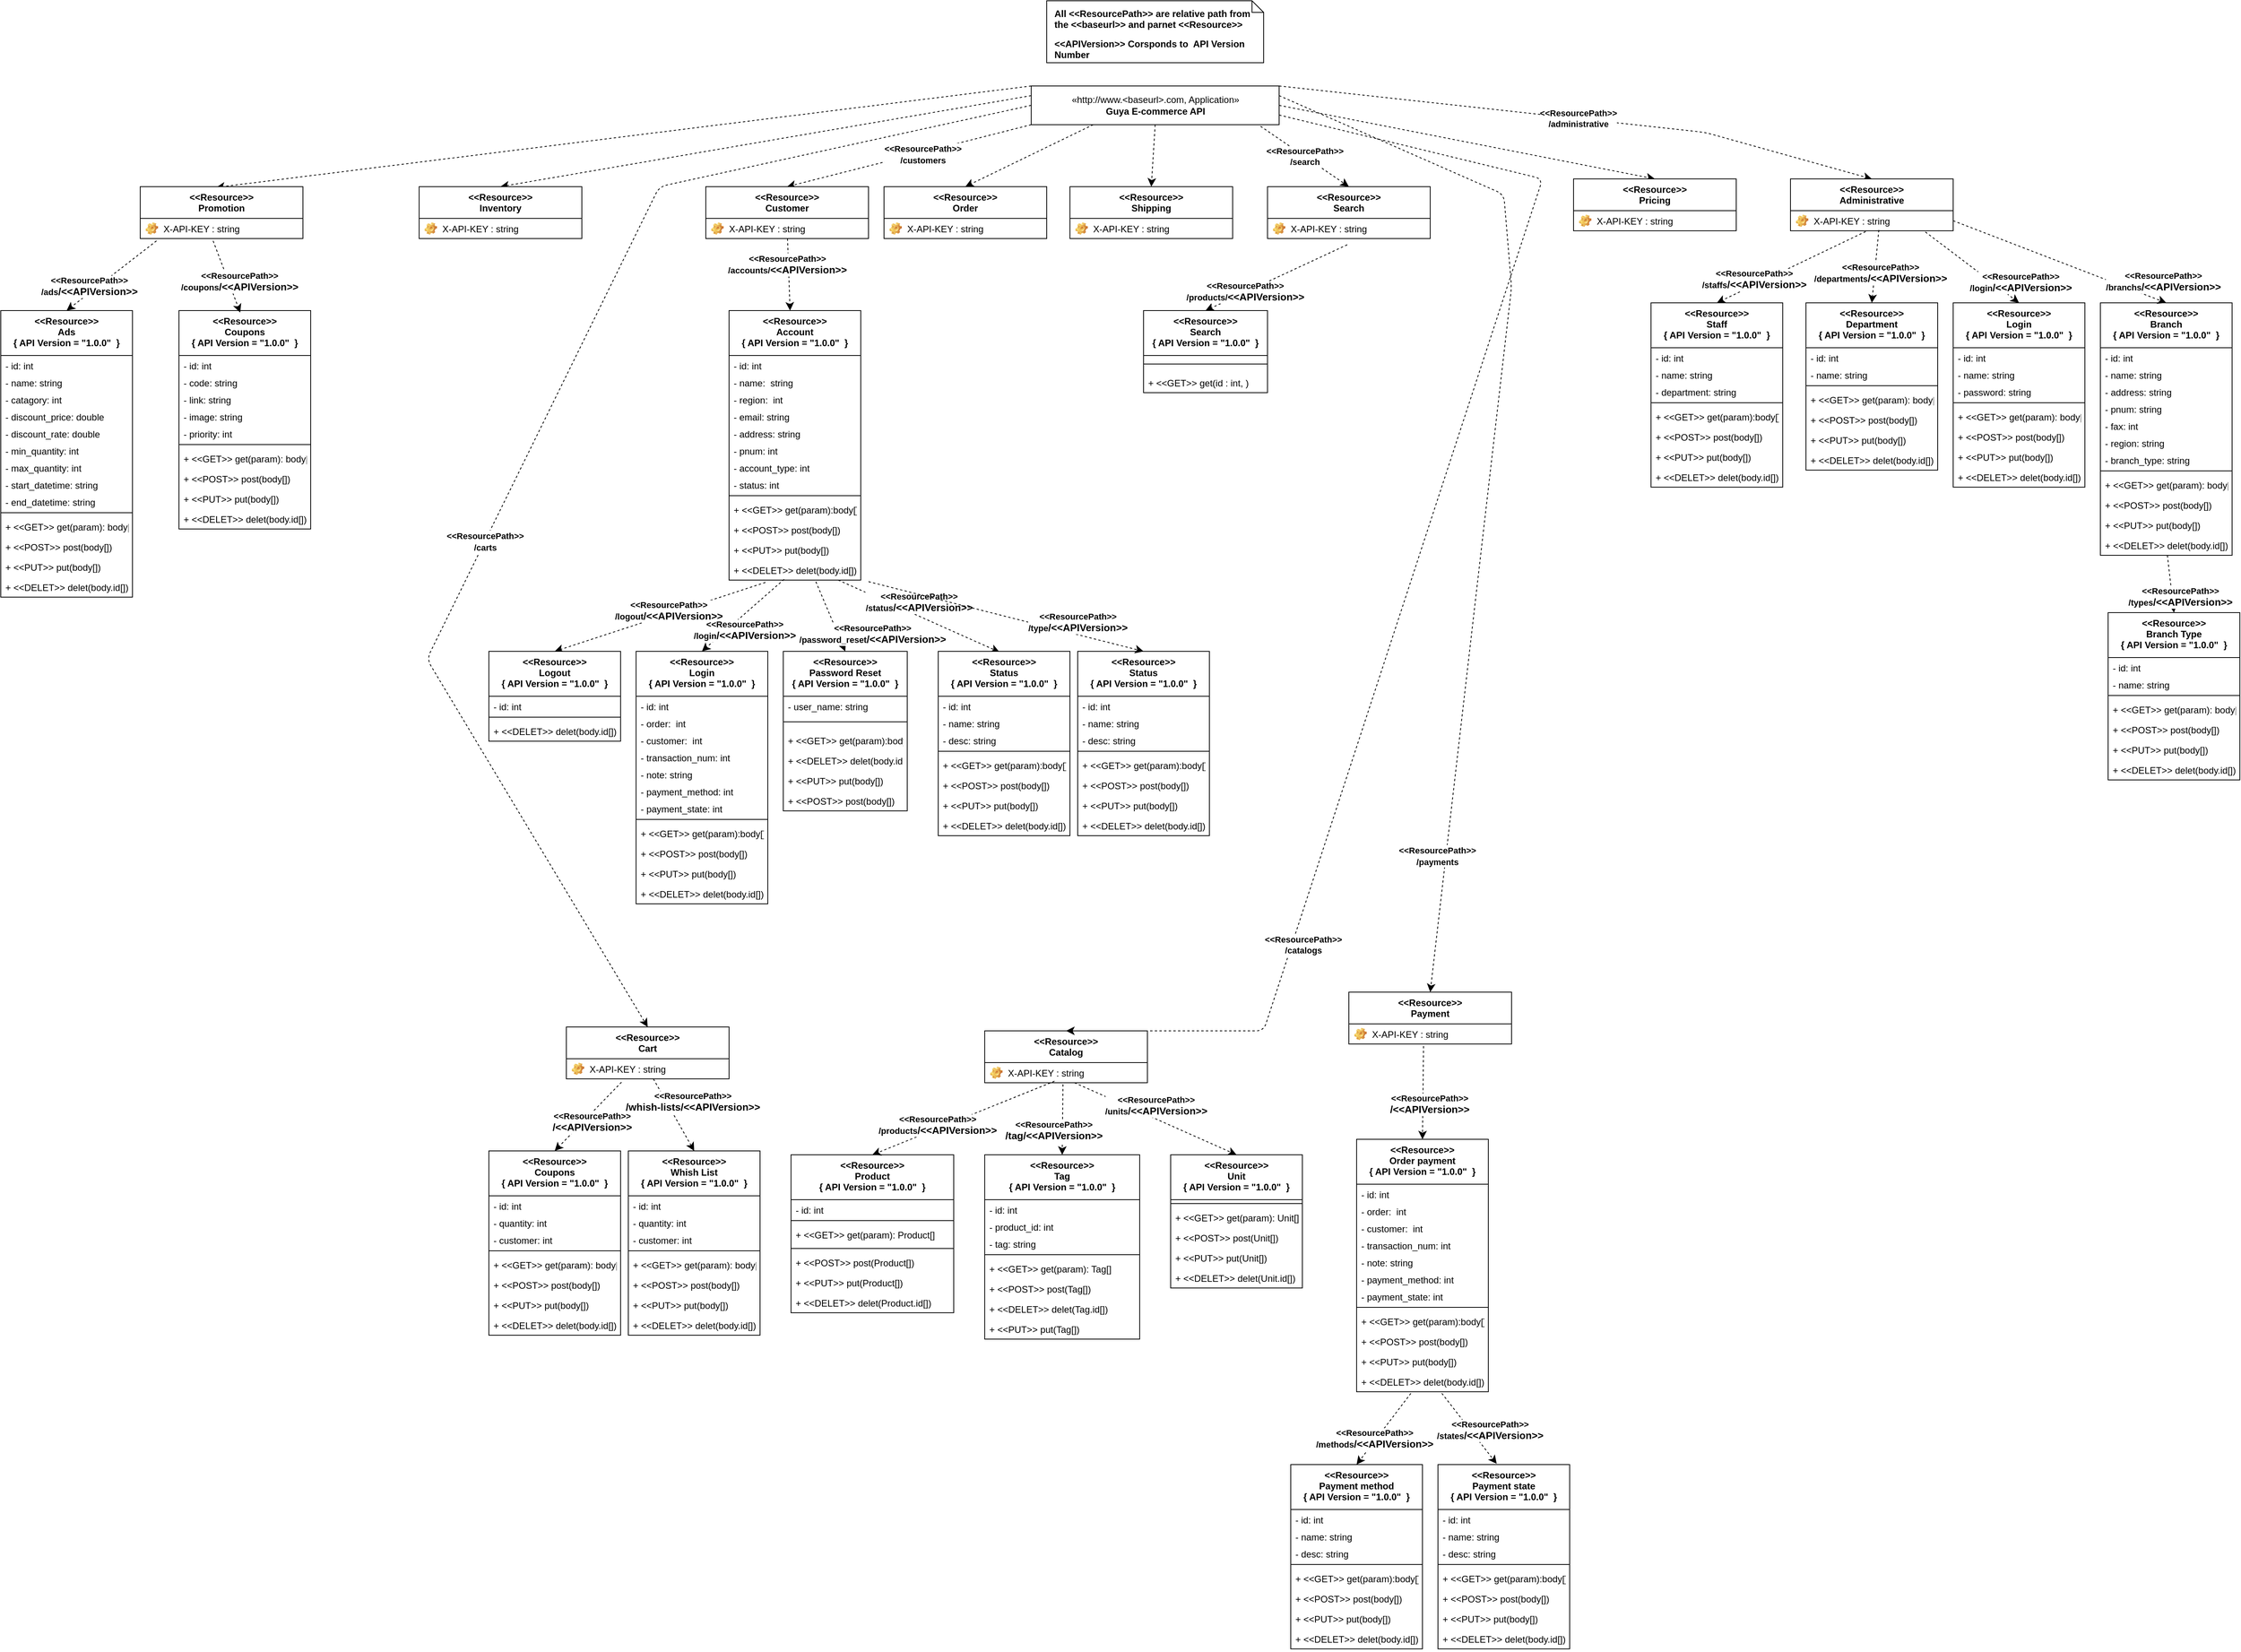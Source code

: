 <mxfile version="12.4.2" type="device" pages="1"><diagram id="frDRKvJER74QAZ4PxD1X" name="Page-1"><mxGraphModel dx="9150" dy="5970" grid="1" gridSize="10" guides="1" tooltips="1" connect="1" arrows="0" fold="1" page="1" pageScale="1" pageWidth="850" pageHeight="1100" math="0" shadow="0"><root><mxCell id="0"/><mxCell id="1" parent="0"/><mxCell id="pI_-ubau_1z9NF3XAcIj-28" value="&lt;span style=&quot;font-style: normal&quot;&gt;&amp;lt;&amp;lt;ResourcePath&amp;gt;&amp;gt;&lt;br&gt;/logout&lt;font style=&quot;font-size: 13px&quot;&gt;/&amp;lt;&amp;lt;APIVersion&amp;gt;&amp;gt;&lt;/font&gt;&lt;/span&gt;" style="html=1;verticalAlign=bottom;endArrow=classic;dashed=1;endSize=8;rounded=1;shadow=0;comic=0;strokeColor=#000000;endFill=1;jumpStyle=none;fontStyle=3;align=center;exitX=0.276;exitY=1.115;exitDx=0;exitDy=0;entryX=0.5;entryY=0;entryDx=0;entryDy=0;exitPerimeter=0;" parent="1" source="JIrvPoO1avROD5qumGDR-189" target="MZ06P198AYeovbTlo0pc-24" edge="1"><mxGeometry x="-0.057" y="13" relative="1" as="geometry"><mxPoint x="-953.04" y="-1850.002" as="sourcePoint"/><mxPoint x="-1040" y="-1880" as="targetPoint"/><Array as="points"/><mxPoint x="-1" as="offset"/></mxGeometry></mxCell><mxCell id="pI_-ubau_1z9NF3XAcIj-38" value="&lt;&lt;Resource&gt;&gt;&#10;Password Reset&#10;{ API Version = &quot;1.0.0&quot;  }" style="swimlane;fontStyle=1;align=center;verticalAlign=top;childLayout=stackLayout;horizontal=1;startSize=58;horizontalStack=0;resizeParent=1;resizeParentMax=0;resizeLast=0;collapsible=1;marginBottom=0;" parent="1" vertex="1"><mxGeometry x="-860" y="-1840" width="160" height="206" as="geometry"><mxRectangle x="180" y="190" width="100" height="26" as="alternateBounds"/></mxGeometry></mxCell><mxCell id="JIrvPoO1avROD5qumGDR-207" value="- user_name: string" style="text;strokeColor=none;fillColor=none;align=left;verticalAlign=top;spacingLeft=4;spacingRight=4;overflow=hidden;rotatable=0;points=[[0,0.5],[1,0.5]];portConstraint=eastwest;" parent="pI_-ubau_1z9NF3XAcIj-38" vertex="1"><mxGeometry y="58" width="160" height="22" as="geometry"/></mxCell><mxCell id="pI_-ubau_1z9NF3XAcIj-39" value="" style="line;strokeWidth=1;fillColor=none;align=left;verticalAlign=middle;spacingTop=-1;spacingLeft=3;spacingRight=3;rotatable=0;labelPosition=right;points=[];portConstraint=eastwest;shadow=0;" parent="pI_-ubau_1z9NF3XAcIj-38" vertex="1"><mxGeometry y="80" width="160" height="22" as="geometry"/></mxCell><mxCell id="JIrvPoO1avROD5qumGDR-203" value="+ &lt;&lt;GET&gt;&gt; get(param):body[]" style="text;strokeColor=none;fillColor=none;align=left;verticalAlign=top;spacingLeft=4;spacingRight=4;overflow=hidden;rotatable=0;points=[[0,0.5],[1,0.5]];portConstraint=eastwest;" parent="pI_-ubau_1z9NF3XAcIj-38" vertex="1"><mxGeometry y="102" width="160" height="26" as="geometry"/></mxCell><mxCell id="JIrvPoO1avROD5qumGDR-206" value="+ &lt;&lt;DELET&gt;&gt; delet(body.id[])" style="text;strokeColor=none;fillColor=none;align=left;verticalAlign=top;spacingLeft=4;spacingRight=4;overflow=hidden;rotatable=0;points=[[0,0.5],[1,0.5]];portConstraint=eastwest;" parent="pI_-ubau_1z9NF3XAcIj-38" vertex="1"><mxGeometry y="128" width="160" height="26" as="geometry"/></mxCell><mxCell id="JIrvPoO1avROD5qumGDR-205" value="+ &lt;&lt;PUT&gt;&gt; put(body[])" style="text;strokeColor=none;fillColor=none;align=left;verticalAlign=top;spacingLeft=4;spacingRight=4;overflow=hidden;rotatable=0;points=[[0,0.5],[1,0.5]];portConstraint=eastwest;" parent="pI_-ubau_1z9NF3XAcIj-38" vertex="1"><mxGeometry y="154" width="160" height="26" as="geometry"/></mxCell><mxCell id="JIrvPoO1avROD5qumGDR-204" value="+ &lt;&lt;POST&gt;&gt; post(body[])" style="text;strokeColor=none;fillColor=none;align=left;verticalAlign=top;spacingLeft=4;spacingRight=4;overflow=hidden;rotatable=0;points=[[0,0.5],[1,0.5]];portConstraint=eastwest;" parent="pI_-ubau_1z9NF3XAcIj-38" vertex="1"><mxGeometry y="180" width="160" height="26" as="geometry"/></mxCell><mxCell id="DtXMR0rTcLbrblb2zVtq-1" value="&lt;&lt;Resource&gt;&gt;&#10;Product&#10;{ API Version = &quot;1.0.0&quot;  }" style="swimlane;fontStyle=1;align=center;verticalAlign=top;childLayout=stackLayout;horizontal=1;startSize=58;horizontalStack=0;resizeParent=1;resizeParentMax=0;resizeLast=0;collapsible=1;marginBottom=0;" parent="1" vertex="1"><mxGeometry x="-850" y="-1190" width="210" height="204" as="geometry"><mxRectangle x="180" y="190" width="100" height="26" as="alternateBounds"/></mxGeometry></mxCell><mxCell id="18WJCNmkS1FvZoTCocON-30" value="- id: int" style="text;strokeColor=none;fillColor=none;align=left;verticalAlign=top;spacingLeft=4;spacingRight=4;overflow=hidden;rotatable=0;points=[[0,0.5],[1,0.5]];portConstraint=eastwest;" parent="DtXMR0rTcLbrblb2zVtq-1" vertex="1"><mxGeometry y="58" width="210" height="22" as="geometry"/></mxCell><mxCell id="DtXMR0rTcLbrblb2zVtq-2" value="" style="line;strokeWidth=1;fillColor=none;align=left;verticalAlign=middle;spacingTop=-1;spacingLeft=3;spacingRight=3;rotatable=0;labelPosition=right;points=[];portConstraint=eastwest;shadow=0;" parent="DtXMR0rTcLbrblb2zVtq-1" vertex="1"><mxGeometry y="80" width="210" height="10" as="geometry"/></mxCell><mxCell id="18WJCNmkS1FvZoTCocON-46" value="+ &lt;&lt;GET&gt;&gt; get(param): Product[]" style="text;strokeColor=none;fillColor=none;align=left;verticalAlign=top;spacingLeft=4;spacingRight=4;overflow=hidden;rotatable=0;points=[[0,0.5],[1,0.5]];portConstraint=eastwest;" parent="DtXMR0rTcLbrblb2zVtq-1" vertex="1"><mxGeometry y="90" width="210" height="26" as="geometry"/></mxCell><mxCell id="18WJCNmkS1FvZoTCocON-50" value="" style="line;strokeWidth=1;fillColor=none;align=left;verticalAlign=middle;spacingTop=-1;spacingLeft=3;spacingRight=3;rotatable=0;labelPosition=right;points=[];portConstraint=eastwest;shadow=0;" parent="DtXMR0rTcLbrblb2zVtq-1" vertex="1"><mxGeometry y="116" width="210" height="10" as="geometry"/></mxCell><mxCell id="18WJCNmkS1FvZoTCocON-49" value="+ &lt;&lt;POST&gt;&gt; post(Product[])" style="text;strokeColor=none;fillColor=none;align=left;verticalAlign=top;spacingLeft=4;spacingRight=4;overflow=hidden;rotatable=0;points=[[0,0.5],[1,0.5]];portConstraint=eastwest;" parent="DtXMR0rTcLbrblb2zVtq-1" vertex="1"><mxGeometry y="126" width="210" height="26" as="geometry"/></mxCell><mxCell id="18WJCNmkS1FvZoTCocON-48" value="+ &lt;&lt;PUT&gt;&gt; put(Product[])" style="text;strokeColor=none;fillColor=none;align=left;verticalAlign=top;spacingLeft=4;spacingRight=4;overflow=hidden;rotatable=0;points=[[0,0.5],[1,0.5]];portConstraint=eastwest;" parent="DtXMR0rTcLbrblb2zVtq-1" vertex="1"><mxGeometry y="152" width="210" height="26" as="geometry"/></mxCell><mxCell id="18WJCNmkS1FvZoTCocON-47" value="+ &lt;&lt;DELET&gt;&gt; delet(Product.id[])" style="text;strokeColor=none;fillColor=none;align=left;verticalAlign=top;spacingLeft=4;spacingRight=4;overflow=hidden;rotatable=0;points=[[0,0.5],[1,0.5]];portConstraint=eastwest;" parent="DtXMR0rTcLbrblb2zVtq-1" vertex="1"><mxGeometry y="178" width="210" height="26" as="geometry"/></mxCell><mxCell id="18WJCNmkS1FvZoTCocON-35" value="&lt;&lt;Resource&gt;&gt;&#10;Catalog&#10;" style="swimlane;fontStyle=1;align=center;verticalAlign=top;childLayout=stackLayout;horizontal=1;startSize=41;horizontalStack=0;resizeParent=1;resizeParentMax=0;resizeLast=0;collapsible=1;marginBottom=0;" parent="1" vertex="1"><mxGeometry x="-600" y="-1350" width="210" height="67" as="geometry"><mxRectangle x="180" y="190" width="100" height="26" as="alternateBounds"/></mxGeometry></mxCell><mxCell id="18WJCNmkS1FvZoTCocON-34" value="X-API-KEY : string" style="label;fontStyle=0;strokeColor=none;fillColor=none;align=left;verticalAlign=top;overflow=hidden;spacingLeft=28;spacingRight=4;rotatable=0;points=[[0,0.5],[1,0.5]];portConstraint=eastwest;imageWidth=16;imageHeight=16;image=img/clipart/Gear_128x128.png" parent="18WJCNmkS1FvZoTCocON-35" vertex="1"><mxGeometry y="41" width="210" height="26" as="geometry"/></mxCell><mxCell id="c009IA4TmG-6_F6fPTK9-1" value="&lt;&lt;Resource&gt;&gt;&#10;Unit&#10;{ API Version = &quot;1.0.0&quot;  }" style="swimlane;fontStyle=1;align=center;verticalAlign=top;childLayout=stackLayout;horizontal=1;startSize=58;horizontalStack=0;resizeParent=1;resizeParentMax=0;resizeLast=0;collapsible=1;marginBottom=0;" parent="1" vertex="1"><mxGeometry x="-360" y="-1190" width="170" height="172" as="geometry"><mxRectangle x="180" y="190" width="100" height="26" as="alternateBounds"/></mxGeometry></mxCell><mxCell id="c009IA4TmG-6_F6fPTK9-2" value="" style="line;strokeWidth=1;fillColor=none;align=left;verticalAlign=middle;spacingTop=-1;spacingLeft=3;spacingRight=3;rotatable=0;labelPosition=right;points=[];portConstraint=eastwest;shadow=0;" parent="c009IA4TmG-6_F6fPTK9-1" vertex="1"><mxGeometry y="58" width="170" height="10" as="geometry"/></mxCell><mxCell id="18WJCNmkS1FvZoTCocON-28" value="+ &lt;&lt;GET&gt;&gt; get(param): Unit[]" style="text;strokeColor=none;fillColor=none;align=left;verticalAlign=top;spacingLeft=4;spacingRight=4;overflow=hidden;rotatable=0;points=[[0,0.5],[1,0.5]];portConstraint=eastwest;" parent="c009IA4TmG-6_F6fPTK9-1" vertex="1"><mxGeometry y="68" width="170" height="26" as="geometry"/></mxCell><mxCell id="c009IA4TmG-6_F6fPTK9-3" value="+ &lt;&lt;POST&gt;&gt; post(Unit[])" style="text;strokeColor=none;fillColor=none;align=left;verticalAlign=top;spacingLeft=4;spacingRight=4;overflow=hidden;rotatable=0;points=[[0,0.5],[1,0.5]];portConstraint=eastwest;" parent="c009IA4TmG-6_F6fPTK9-1" vertex="1"><mxGeometry y="94" width="170" height="26" as="geometry"/></mxCell><mxCell id="18WJCNmkS1FvZoTCocON-31" value="+ &lt;&lt;PUT&gt;&gt; put(Unit[])" style="text;strokeColor=none;fillColor=none;align=left;verticalAlign=top;spacingLeft=4;spacingRight=4;overflow=hidden;rotatable=0;points=[[0,0.5],[1,0.5]];portConstraint=eastwest;" parent="c009IA4TmG-6_F6fPTK9-1" vertex="1"><mxGeometry y="120" width="170" height="26" as="geometry"/></mxCell><mxCell id="18WJCNmkS1FvZoTCocON-32" value="+ &lt;&lt;DELET&gt;&gt; delet(Unit.id[])" style="text;strokeColor=none;fillColor=none;align=left;verticalAlign=top;spacingLeft=4;spacingRight=4;overflow=hidden;rotatable=0;points=[[0,0.5],[1,0.5]];portConstraint=eastwest;" parent="c009IA4TmG-6_F6fPTK9-1" vertex="1"><mxGeometry y="146" width="170" height="26" as="geometry"/></mxCell><mxCell id="DtXMR0rTcLbrblb2zVtq-5" value="&lt;&lt;Resource&gt;&gt;&#10;Search&#10;{ API Version = &quot;1.0.0&quot;  }" style="swimlane;fontStyle=1;align=center;verticalAlign=top;childLayout=stackLayout;horizontal=1;startSize=58;horizontalStack=0;resizeParent=1;resizeParentMax=0;resizeLast=0;collapsible=1;marginBottom=0;" parent="1" vertex="1"><mxGeometry x="-395" y="-2280" width="160" height="106" as="geometry"><mxRectangle x="180" y="190" width="100" height="26" as="alternateBounds"/></mxGeometry></mxCell><mxCell id="DtXMR0rTcLbrblb2zVtq-6" value="" style="line;strokeWidth=1;fillColor=none;align=left;verticalAlign=middle;spacingTop=-1;spacingLeft=3;spacingRight=3;rotatable=0;labelPosition=right;points=[];portConstraint=eastwest;shadow=0;" parent="DtXMR0rTcLbrblb2zVtq-5" vertex="1"><mxGeometry y="58" width="160" height="22" as="geometry"/></mxCell><mxCell id="DtXMR0rTcLbrblb2zVtq-7" value="+ &lt;&lt;GET&gt;&gt; get(id : int, )" style="text;strokeColor=none;fillColor=none;align=left;verticalAlign=top;spacingLeft=4;spacingRight=4;overflow=hidden;rotatable=0;points=[[0,0.5],[1,0.5]];portConstraint=eastwest;" parent="DtXMR0rTcLbrblb2zVtq-5" vertex="1"><mxGeometry y="80" width="160" height="26" as="geometry"/></mxCell><mxCell id="pI_-ubau_1z9NF3XAcIj-49" value="&lt;&lt;Resource&gt;&gt;&#10;Tag&#10;{ API Version = &quot;1.0.0&quot;  }" style="swimlane;fontStyle=1;align=center;verticalAlign=top;childLayout=stackLayout;horizontal=1;startSize=58;horizontalStack=0;resizeParent=1;resizeParentMax=0;resizeLast=0;collapsible=1;marginBottom=0;" parent="1" vertex="1"><mxGeometry x="-600" y="-1190" width="200" height="238" as="geometry"><mxRectangle x="180" y="190" width="100" height="26" as="alternateBounds"/></mxGeometry></mxCell><mxCell id="18WJCNmkS1FvZoTCocON-7" value="- id: int" style="text;strokeColor=none;fillColor=none;align=left;verticalAlign=top;spacingLeft=4;spacingRight=4;overflow=hidden;rotatable=0;points=[[0,0.5],[1,0.5]];portConstraint=eastwest;" parent="pI_-ubau_1z9NF3XAcIj-49" vertex="1"><mxGeometry y="58" width="200" height="22" as="geometry"/></mxCell><mxCell id="18WJCNmkS1FvZoTCocON-8" value="- product_id: int" style="text;strokeColor=none;fillColor=none;align=left;verticalAlign=top;spacingLeft=4;spacingRight=4;overflow=hidden;rotatable=0;points=[[0,0.5],[1,0.5]];portConstraint=eastwest;" parent="pI_-ubau_1z9NF3XAcIj-49" vertex="1"><mxGeometry y="80" width="200" height="22" as="geometry"/></mxCell><mxCell id="18WJCNmkS1FvZoTCocON-29" value="- tag: string" style="text;strokeColor=none;fillColor=none;align=left;verticalAlign=top;spacingLeft=4;spacingRight=4;overflow=hidden;rotatable=0;points=[[0,0.5],[1,0.5]];portConstraint=eastwest;" parent="pI_-ubau_1z9NF3XAcIj-49" vertex="1"><mxGeometry y="102" width="200" height="22" as="geometry"/></mxCell><mxCell id="18WJCNmkS1FvZoTCocON-55" value="" style="line;strokeWidth=1;fillColor=none;align=left;verticalAlign=middle;spacingTop=-1;spacingLeft=3;spacingRight=3;rotatable=0;labelPosition=right;points=[];portConstraint=eastwest;shadow=0;" parent="pI_-ubau_1z9NF3XAcIj-49" vertex="1"><mxGeometry y="124" width="200" height="10" as="geometry"/></mxCell><mxCell id="18WJCNmkS1FvZoTCocON-51" value="+ &lt;&lt;GET&gt;&gt; get(param): Tag[]" style="text;strokeColor=none;fillColor=none;align=left;verticalAlign=top;spacingLeft=4;spacingRight=4;overflow=hidden;rotatable=0;points=[[0,0.5],[1,0.5]];portConstraint=eastwest;" parent="pI_-ubau_1z9NF3XAcIj-49" vertex="1"><mxGeometry y="134" width="200" height="26" as="geometry"/></mxCell><mxCell id="18WJCNmkS1FvZoTCocON-52" value="+ &lt;&lt;POST&gt;&gt; post(Tag[])" style="text;strokeColor=none;fillColor=none;align=left;verticalAlign=top;spacingLeft=4;spacingRight=4;overflow=hidden;rotatable=0;points=[[0,0.5],[1,0.5]];portConstraint=eastwest;" parent="pI_-ubau_1z9NF3XAcIj-49" vertex="1"><mxGeometry y="160" width="200" height="26" as="geometry"/></mxCell><mxCell id="18WJCNmkS1FvZoTCocON-54" value="+ &lt;&lt;DELET&gt;&gt; delet(Tag.id[])" style="text;strokeColor=none;fillColor=none;align=left;verticalAlign=top;spacingLeft=4;spacingRight=4;overflow=hidden;rotatable=0;points=[[0,0.5],[1,0.5]];portConstraint=eastwest;" parent="pI_-ubau_1z9NF3XAcIj-49" vertex="1"><mxGeometry y="186" width="200" height="26" as="geometry"/></mxCell><mxCell id="18WJCNmkS1FvZoTCocON-53" value="+ &lt;&lt;PUT&gt;&gt; put(Tag[])" style="text;strokeColor=none;fillColor=none;align=left;verticalAlign=top;spacingLeft=4;spacingRight=4;overflow=hidden;rotatable=0;points=[[0,0.5],[1,0.5]];portConstraint=eastwest;" parent="pI_-ubau_1z9NF3XAcIj-49" vertex="1"><mxGeometry y="212" width="200" height="26" as="geometry"/></mxCell><mxCell id="pI_-ubau_1z9NF3XAcIj-62" value="&lt;span style=&quot;font-style: normal&quot;&gt;&amp;lt;&amp;lt;ResourcePath&amp;gt;&amp;gt;&lt;br&gt;/password_reset&lt;font style=&quot;font-size: 13px&quot;&gt;/&amp;lt;&amp;lt;APIVersion&amp;gt;&amp;gt;&lt;/font&gt;&lt;/span&gt;" style="html=1;verticalAlign=bottom;endArrow=classic;dashed=1;endSize=8;rounded=1;shadow=0;comic=0;strokeColor=#000000;endFill=1;jumpStyle=none;fontStyle=3;align=center;exitX=0.659;exitY=1.077;exitDx=0;exitDy=0;exitPerimeter=0;entryX=0.5;entryY=0;entryDx=0;entryDy=0;" parent="1" source="JIrvPoO1avROD5qumGDR-189" target="pI_-ubau_1z9NF3XAcIj-38" edge="1"><mxGeometry x="1" y="28" relative="1" as="geometry"><mxPoint x="-790.64" y="-1846.128" as="sourcePoint"/><mxPoint x="198" y="-1198.0" as="targetPoint"/><Array as="points"/><mxPoint x="9" y="6" as="offset"/></mxGeometry></mxCell><mxCell id="pI_-ubau_1z9NF3XAcIj-63" value="&lt;span style=&quot;font-style: normal&quot;&gt;&amp;lt;&amp;lt;ResourcePath&amp;gt;&amp;gt;&lt;br&gt;/login&lt;font style=&quot;font-size: 13px&quot;&gt;/&amp;lt;&amp;lt;APIVersion&amp;gt;&amp;gt;&lt;/font&gt;&lt;/span&gt;" style="html=1;verticalAlign=bottom;endArrow=classic;dashed=1;endSize=8;rounded=1;shadow=0;comic=0;strokeColor=#000000;endFill=1;jumpStyle=none;fontStyle=3;align=center;exitX=0.418;exitY=0.962;exitDx=0;exitDy=0;exitPerimeter=0;entryX=0.5;entryY=0;entryDx=0;entryDy=0;" parent="1" source="JIrvPoO1avROD5qumGDR-189" target="JIrvPoO1avROD5qumGDR-190" edge="1"><mxGeometry x="0.32" y="29" relative="1" as="geometry"><mxPoint x="-911.92" y="-1845.01" as="sourcePoint"/><mxPoint x="-155" y="-1230" as="targetPoint"/><Array as="points"/><mxPoint as="offset"/></mxGeometry></mxCell><mxCell id="pI_-ubau_1z9NF3XAcIj-69" value="&lt;span style=&quot;font-style: normal&quot;&gt;&amp;lt;&amp;lt;ResourcePath&amp;gt;&amp;gt;&lt;br&gt;/status&lt;font style=&quot;font-size: 13px&quot;&gt;/&amp;lt;&amp;lt;APIVersion&amp;gt;&amp;gt;&lt;/font&gt;&lt;/span&gt;" style="html=1;verticalAlign=bottom;endArrow=classic;dashed=1;endSize=8;rounded=1;shadow=0;comic=0;strokeColor=#000000;endFill=1;jumpStyle=none;fontStyle=3;align=center;exitX=0.829;exitY=1;exitDx=0;exitDy=0;entryX=0.465;entryY=0.004;entryDx=0;entryDy=0;exitPerimeter=0;entryPerimeter=0;" parent="1" source="JIrvPoO1avROD5qumGDR-189" target="MZ06P198AYeovbTlo0pc-48" edge="1"><mxGeometry relative="1" as="geometry"><mxPoint x="-790" y="-2078" as="sourcePoint"/><mxPoint x="-570" y="-1840" as="targetPoint"/><Array as="points"/></mxGeometry></mxCell><mxCell id="DtXMR0rTcLbrblb2zVtq-9" value="&lt;span style=&quot;font-style: normal&quot;&gt;&amp;lt;&amp;lt;ResourcePath&amp;gt;&amp;gt;&lt;br&gt;/products/&lt;font style=&quot;font-size: 13px&quot;&gt;&amp;lt;&amp;lt;APIVersion&amp;gt;&amp;gt;&lt;/font&gt;&lt;/span&gt;" style="html=1;verticalAlign=bottom;endArrow=classic;dashed=1;endSize=8;rounded=1;shadow=0;comic=0;strokeColor=#000000;endFill=1;jumpStyle=none;fontStyle=3;align=center;entryX=0.5;entryY=0;entryDx=0;entryDy=0;exitX=0.49;exitY=1.308;exitDx=0;exitDy=0;exitPerimeter=0;" parent="1" source="JIrvPoO1avROD5qumGDR-36" target="DtXMR0rTcLbrblb2zVtq-5" edge="1"><mxGeometry x="0.513" y="15" relative="1" as="geometry"><mxPoint x="221.01" y="-961.01" as="sourcePoint"/><mxPoint x="471.28" y="785" as="targetPoint"/><Array as="points"/><mxPoint as="offset"/></mxGeometry></mxCell><mxCell id="DtXMR0rTcLbrblb2zVtq-15" value="&lt;span style=&quot;font-style: normal&quot;&gt;&amp;lt;&amp;lt;ResourcePath&amp;gt;&amp;gt;&lt;br&gt;&lt;font style=&quot;font-size: 13px&quot;&gt;/tag/&amp;lt;&amp;lt;APIVersion&amp;gt;&amp;gt;&lt;/font&gt;&lt;/span&gt;" style="html=1;verticalAlign=bottom;endArrow=classic;dashed=1;endSize=8;rounded=1;shadow=0;comic=0;strokeColor=#000000;endFill=1;jumpStyle=none;fontStyle=3;align=center;entryX=0.5;entryY=0;entryDx=0;entryDy=0;exitX=0.481;exitY=1.077;exitDx=0;exitDy=0;exitPerimeter=0;" parent="1" source="18WJCNmkS1FvZoTCocON-34" target="pI_-ubau_1z9NF3XAcIj-49" edge="1"><mxGeometry x="0.697" y="-11" relative="1" as="geometry"><mxPoint x="-120" y="-2020" as="sourcePoint"/><mxPoint x="470" y="730" as="targetPoint"/><Array as="points"/><mxPoint as="offset"/></mxGeometry></mxCell><mxCell id="DtXMR0rTcLbrblb2zVtq-17" value="&lt;span style=&quot;font-style: normal&quot;&gt;&amp;lt;&amp;lt;ResourcePath&amp;gt;&amp;gt;&lt;br&gt;&lt;font style=&quot;font-size: 13px&quot;&gt;/&amp;lt;&amp;lt;APIVersion&amp;gt;&amp;gt;&lt;/font&gt;&lt;/span&gt;" style="html=1;verticalAlign=bottom;endArrow=classic;dashed=1;endSize=8;rounded=1;shadow=0;comic=0;strokeColor=#000000;endFill=1;jumpStyle=none;fontStyle=3;align=center;entryX=0.5;entryY=0;entryDx=0;entryDy=0;exitX=0.339;exitY=1.165;exitDx=0;exitDy=0;exitPerimeter=0;" parent="1" source="JIrvPoO1avROD5qumGDR-24" target="MZ06P198AYeovbTlo0pc-1" edge="1"><mxGeometry x="0.226" y="21" relative="1" as="geometry"><mxPoint x="-1450" y="-1178" as="sourcePoint"/><mxPoint x="-1050" y="-1195" as="targetPoint"/><Array as="points"/><mxPoint as="offset"/></mxGeometry></mxCell><mxCell id="DtXMR0rTcLbrblb2zVtq-18" value="&lt;span style=&quot;font-style: normal&quot;&gt;&amp;lt;&amp;lt;ResourcePath&amp;gt;&amp;gt;&lt;br&gt;/products&lt;font style=&quot;font-size: 13px&quot;&gt;/&amp;lt;&amp;lt;APIVersion&amp;gt;&amp;gt;&lt;/font&gt;&lt;/span&gt;" style="html=1;verticalAlign=bottom;endArrow=classic;dashed=1;endSize=8;rounded=1;shadow=0;comic=0;strokeColor=#000000;endFill=1;jumpStyle=none;fontStyle=3;align=center;exitX=0.429;exitY=0.923;exitDx=0;exitDy=0;entryX=0.5;entryY=0;entryDx=0;entryDy=0;exitPerimeter=0;" parent="1" source="18WJCNmkS1FvZoTCocON-34" target="DtXMR0rTcLbrblb2zVtq-1" edge="1"><mxGeometry x="0.323" y="12" relative="1" as="geometry"><mxPoint x="-587.9" y="-46.01" as="sourcePoint"/><mxPoint x="-330" y="1330" as="targetPoint"/><Array as="points"/><mxPoint as="offset"/></mxGeometry></mxCell><mxCell id="c009IA4TmG-6_F6fPTK9-5" value="&lt;span style=&quot;font-style: normal&quot;&gt;&amp;lt;&amp;lt;ResourcePath&amp;gt;&amp;gt;&lt;br&gt;/units&lt;font style=&quot;font-size: 13px&quot;&gt;/&amp;lt;&amp;lt;APIVersion&amp;gt;&amp;gt;&lt;/font&gt;&lt;/span&gt;" style="html=1;verticalAlign=bottom;endArrow=classic;dashed=1;endSize=8;rounded=1;shadow=0;comic=0;strokeColor=#000000;endFill=1;jumpStyle=none;fontStyle=3;align=center;entryX=0.5;entryY=0;entryDx=0;entryDy=0;exitX=0.552;exitY=1;exitDx=0;exitDy=0;exitPerimeter=0;" parent="1" source="18WJCNmkS1FvZoTCocON-34" target="c009IA4TmG-6_F6fPTK9-1" edge="1"><mxGeometry relative="1" as="geometry"><mxPoint x="-680" y="-910" as="sourcePoint"/><mxPoint x="40" y="366" as="targetPoint"/><Array as="points"/></mxGeometry></mxCell><mxCell id="JIrvPoO1avROD5qumGDR-15" value="&lt;span style=&quot;font-weight: 700&quot;&gt;&amp;lt;&amp;lt;ResourcePath&amp;gt;&amp;gt;&lt;/span&gt;&lt;br style=&quot;font-weight: 700&quot;&gt;&lt;b&gt;/catalogs&lt;/b&gt;" style="edgeStyle=none;comic=0;orthogonalLoop=1;jettySize=auto;html=1;exitX=1;exitY=0.75;exitDx=0;exitDy=0;shadow=0;dashed=1;endFill=1;endSize=8;entryX=0.5;entryY=0;entryDx=0;entryDy=0;" parent="1" source="JIrvPoO1avROD5qumGDR-13" target="18WJCNmkS1FvZoTCocON-35" edge="1"><mxGeometry x="0.574" y="13" relative="1" as="geometry"><mxPoint x="-820" y="-1430" as="targetPoint"/><mxPoint x="-860" y="-1430" as="sourcePoint"/><Array as="points"><mxPoint x="120" y="-2450"/><mxPoint x="-240" y="-1350"/></Array><mxPoint x="1" y="-1" as="offset"/></mxGeometry></mxCell><mxCell id="JIrvPoO1avROD5qumGDR-39" style="edgeStyle=none;comic=0;orthogonalLoop=1;jettySize=auto;html=1;exitX=0.5;exitY=1;exitDx=0;exitDy=0;entryX=0.5;entryY=0;entryDx=0;entryDy=0;shadow=0;dashed=1;endFill=1;endSize=8;" parent="1" source="JIrvPoO1avROD5qumGDR-13" target="JIrvPoO1avROD5qumGDR-31" edge="1"><mxGeometry relative="1" as="geometry"/></mxCell><mxCell id="JIrvPoO1avROD5qumGDR-40" style="edgeStyle=none;comic=0;orthogonalLoop=1;jettySize=auto;html=1;exitX=0;exitY=0;exitDx=0;exitDy=0;entryX=0.467;entryY=0.015;entryDx=0;entryDy=0;entryPerimeter=0;shadow=0;dashed=1;endFill=1;endSize=8;" parent="1" source="JIrvPoO1avROD5qumGDR-13" target="JIrvPoO1avROD5qumGDR-27" edge="1"><mxGeometry relative="1" as="geometry"/></mxCell><mxCell id="JIrvPoO1avROD5qumGDR-41" style="edgeStyle=none;comic=0;orthogonalLoop=1;jettySize=auto;html=1;exitX=0;exitY=0.25;exitDx=0;exitDy=0;entryX=0.5;entryY=0;entryDx=0;entryDy=0;shadow=0;dashed=1;endFill=1;endSize=8;" parent="1" source="JIrvPoO1avROD5qumGDR-13" target="JIrvPoO1avROD5qumGDR-25" edge="1"><mxGeometry relative="1" as="geometry"/></mxCell><mxCell id="JIrvPoO1avROD5qumGDR-42" style="edgeStyle=none;comic=0;orthogonalLoop=1;jettySize=auto;html=1;exitX=0;exitY=0.5;exitDx=0;exitDy=0;entryX=0.5;entryY=0;entryDx=0;entryDy=0;shadow=0;dashed=1;endFill=1;endSize=8;" parent="1" source="JIrvPoO1avROD5qumGDR-13" target="JIrvPoO1avROD5qumGDR-23" edge="1"><mxGeometry relative="1" as="geometry"><mxPoint x="-470" y="-1460" as="sourcePoint"/><Array as="points"><mxPoint x="-1020" y="-2440"/><mxPoint x="-1320" y="-1830"/></Array></mxGeometry></mxCell><mxCell id="JIrvPoO1avROD5qumGDR-50" value="&lt;span style=&quot;font-size: 11px ; font-weight: 700&quot;&gt;&amp;lt;&amp;lt;ResourcePath&amp;gt;&amp;gt;&lt;/span&gt;&lt;br style=&quot;font-size: 11px ; font-weight: 700&quot;&gt;&lt;span style=&quot;font-size: 11px ; font-weight: 700&quot;&gt;/carts&lt;/span&gt;" style="text;html=1;align=center;verticalAlign=middle;resizable=0;points=[];;labelBackgroundColor=#ffffff;fontSize=12;" parent="JIrvPoO1avROD5qumGDR-42" vertex="1" connectable="0"><mxGeometry x="0.161" relative="1" as="geometry"><mxPoint as="offset"/></mxGeometry></mxCell><mxCell id="JIrvPoO1avROD5qumGDR-43" style="edgeStyle=none;comic=0;orthogonalLoop=1;jettySize=auto;html=1;exitX=0;exitY=1;exitDx=0;exitDy=0;entryX=0.5;entryY=0;entryDx=0;entryDy=0;shadow=0;dashed=1;endFill=1;endSize=8;" parent="1" source="JIrvPoO1avROD5qumGDR-13" target="JIrvPoO1avROD5qumGDR-17" edge="1"><mxGeometry relative="1" as="geometry"/></mxCell><mxCell id="JIrvPoO1avROD5qumGDR-163" value="&lt;span style=&quot;font-size: 11px ; font-weight: 700&quot;&gt;&amp;lt;&amp;lt;ResourcePath&amp;gt;&amp;gt;&lt;/span&gt;&lt;br style=&quot;font-size: 11px ; font-weight: 700&quot;&gt;&lt;span style=&quot;font-size: 11px ; font-weight: 700&quot;&gt;/customers&lt;/span&gt;" style="text;html=1;align=center;verticalAlign=middle;resizable=0;points=[];;labelBackgroundColor=#ffffff;fontSize=12;" parent="JIrvPoO1avROD5qumGDR-43" vertex="1" connectable="0"><mxGeometry x="-0.107" y="2" relative="1" as="geometry"><mxPoint as="offset"/></mxGeometry></mxCell><mxCell id="JIrvPoO1avROD5qumGDR-44" style="edgeStyle=none;comic=0;orthogonalLoop=1;jettySize=auto;html=1;exitX=0.25;exitY=1;exitDx=0;exitDy=0;entryX=0.5;entryY=0;entryDx=0;entryDy=0;shadow=0;dashed=1;endFill=1;endSize=8;" parent="1" source="JIrvPoO1avROD5qumGDR-13" target="JIrvPoO1avROD5qumGDR-19" edge="1"><mxGeometry relative="1" as="geometry"/></mxCell><mxCell id="JIrvPoO1avROD5qumGDR-45" value="&lt;span style=&quot;font-weight: 700&quot;&gt;&amp;lt;&amp;lt;ResourcePath&amp;gt;&amp;gt;&lt;/span&gt;&lt;br style=&quot;font-weight: 700&quot;&gt;&lt;b&gt;/administrative&lt;/b&gt;" style="edgeStyle=none;comic=0;orthogonalLoop=1;jettySize=auto;html=1;exitX=1;exitY=0;exitDx=0;exitDy=0;entryX=0.5;entryY=0;entryDx=0;entryDy=0;shadow=0;dashed=1;endFill=1;endSize=8;" parent="1" source="JIrvPoO1avROD5qumGDR-13" target="JIrvPoO1avROD5qumGDR-21" edge="1"><mxGeometry relative="1" as="geometry"><Array as="points"><mxPoint x="330" y="-2510"/></Array></mxGeometry></mxCell><mxCell id="JIrvPoO1avROD5qumGDR-46" style="edgeStyle=none;comic=0;orthogonalLoop=1;jettySize=auto;html=1;entryX=0.5;entryY=0;entryDx=0;entryDy=0;shadow=0;dashed=1;endFill=1;endSize=8;exitX=1;exitY=0.25;exitDx=0;exitDy=0;" parent="1" source="JIrvPoO1avROD5qumGDR-13" target="JIrvPoO1avROD5qumGDR-33" edge="1"><mxGeometry relative="1" as="geometry"><mxPoint x="-10" y="-2640" as="sourcePoint"/><mxPoint x="664.71" y="-1252.5" as="targetPoint"/><Array as="points"><mxPoint x="70" y="-2430"/><mxPoint x="80" y="-2310"/></Array></mxGeometry></mxCell><mxCell id="JIrvPoO1avROD5qumGDR-126" value="&lt;span style=&quot;font-size: 11px ; font-weight: 700&quot;&gt;&amp;lt;&amp;lt;ResourcePath&amp;gt;&amp;gt;&lt;/span&gt;&lt;br style=&quot;font-size: 11px ; font-weight: 700&quot;&gt;&lt;b style=&quot;font-size: 11px&quot;&gt;/payments&lt;/b&gt;" style="text;html=1;align=center;verticalAlign=middle;resizable=0;points=[];;labelBackgroundColor=#ffffff;fontSize=12;" parent="JIrvPoO1avROD5qumGDR-46" vertex="1" connectable="0"><mxGeometry x="0.749" y="-2" relative="1" as="geometry"><mxPoint x="-8.5" y="-7.21" as="offset"/></mxGeometry></mxCell><mxCell id="JIrvPoO1avROD5qumGDR-47" style="edgeStyle=none;comic=0;orthogonalLoop=1;jettySize=auto;html=1;exitX=1;exitY=0.5;exitDx=0;exitDy=0;entryX=0.5;entryY=0;entryDx=0;entryDy=0;shadow=0;dashed=1;endFill=1;endSize=8;" parent="1" source="JIrvPoO1avROD5qumGDR-13" target="JIrvPoO1avROD5qumGDR-29" edge="1"><mxGeometry relative="1" as="geometry"/></mxCell><mxCell id="JIrvPoO1avROD5qumGDR-13" value="«http://www.&amp;lt;baseurl&amp;gt;.com, Application»&lt;br&gt;&lt;b&gt;Guya E-commerce API&lt;/b&gt;" style="html=1;" parent="1" vertex="1"><mxGeometry x="-540" y="-2570" width="320" height="50" as="geometry"/></mxCell><mxCell id="JIrvPoO1avROD5qumGDR-14" value="&lt;p style=&quot;margin: 0px ; margin-top: 10px ; margin-left: 10px ; text-align: left&quot;&gt;&lt;b&gt;All &amp;lt;&amp;lt;ResourcePath&amp;gt;&amp;gt; are relative path from the &amp;lt;&amp;lt;baseurl&amp;gt;&amp;gt; and parnet &amp;lt;&amp;lt;Resource&amp;gt;&amp;gt;&lt;br&gt;&lt;/b&gt;&lt;/p&gt;&lt;p style=&quot;margin: 0px ; margin-top: 10px ; margin-left: 10px ; text-align: left&quot;&gt;&lt;b&gt;&amp;lt;&amp;lt;APIVersion&amp;gt;&amp;gt; Corsponds to&amp;nbsp; API Version Number&lt;/b&gt;&lt;/p&gt;" style="shape=note;size=15;spacingLeft=5;html=1;overflow=fill;whiteSpace=wrap;shadow=0;fillColor=none;align=left;flipH=0;" parent="1" vertex="1"><mxGeometry x="-520" y="-2680" width="280" height="80" as="geometry"/></mxCell><mxCell id="JIrvPoO1avROD5qumGDR-17" value="&lt;&lt;Resource&gt;&gt;&#10;Customer" style="swimlane;fontStyle=1;align=center;verticalAlign=top;childLayout=stackLayout;horizontal=1;startSize=41;horizontalStack=0;resizeParent=1;resizeParentMax=0;resizeLast=0;collapsible=1;marginBottom=0;" parent="1" vertex="1"><mxGeometry x="-960" y="-2440" width="210" height="67" as="geometry"><mxRectangle x="180" y="190" width="100" height="26" as="alternateBounds"/></mxGeometry></mxCell><mxCell id="JIrvPoO1avROD5qumGDR-18" value="X-API-KEY : string" style="label;fontStyle=0;strokeColor=none;fillColor=none;align=left;verticalAlign=top;overflow=hidden;spacingLeft=28;spacingRight=4;rotatable=0;points=[[0,0.5],[1,0.5]];portConstraint=eastwest;imageWidth=16;imageHeight=16;image=img/clipart/Gear_128x128.png" parent="JIrvPoO1avROD5qumGDR-17" vertex="1"><mxGeometry y="41" width="210" height="26" as="geometry"/></mxCell><mxCell id="JIrvPoO1avROD5qumGDR-19" value="&lt;&lt;Resource&gt;&gt;&#10;Order" style="swimlane;fontStyle=1;align=center;verticalAlign=top;childLayout=stackLayout;horizontal=1;startSize=41;horizontalStack=0;resizeParent=1;resizeParentMax=0;resizeLast=0;collapsible=1;marginBottom=0;" parent="1" vertex="1"><mxGeometry x="-730" y="-2440" width="210" height="67" as="geometry"><mxRectangle x="180" y="190" width="100" height="26" as="alternateBounds"/></mxGeometry></mxCell><mxCell id="JIrvPoO1avROD5qumGDR-20" value="X-API-KEY : string" style="label;fontStyle=0;strokeColor=none;fillColor=none;align=left;verticalAlign=top;overflow=hidden;spacingLeft=28;spacingRight=4;rotatable=0;points=[[0,0.5],[1,0.5]];portConstraint=eastwest;imageWidth=16;imageHeight=16;image=img/clipart/Gear_128x128.png" parent="JIrvPoO1avROD5qumGDR-19" vertex="1"><mxGeometry y="41" width="210" height="26" as="geometry"/></mxCell><mxCell id="JIrvPoO1avROD5qumGDR-21" value="&lt;&lt;Resource&gt;&gt;&#10;Administrative" style="swimlane;fontStyle=1;align=center;verticalAlign=top;childLayout=stackLayout;horizontal=1;startSize=41;horizontalStack=0;resizeParent=1;resizeParentMax=0;resizeLast=0;collapsible=1;marginBottom=0;" parent="1" vertex="1"><mxGeometry x="440" y="-2450" width="210" height="67" as="geometry"><mxRectangle x="180" y="190" width="100" height="26" as="alternateBounds"/></mxGeometry></mxCell><mxCell id="JIrvPoO1avROD5qumGDR-22" value="X-API-KEY : string" style="label;fontStyle=0;strokeColor=none;fillColor=none;align=left;verticalAlign=top;overflow=hidden;spacingLeft=28;spacingRight=4;rotatable=0;points=[[0,0.5],[1,0.5]];portConstraint=eastwest;imageWidth=16;imageHeight=16;image=img/clipart/Gear_128x128.png" parent="JIrvPoO1avROD5qumGDR-21" vertex="1"><mxGeometry y="41" width="210" height="26" as="geometry"/></mxCell><mxCell id="JIrvPoO1avROD5qumGDR-23" value="&lt;&lt;Resource&gt;&gt;&#10;Cart" style="swimlane;fontStyle=1;align=center;verticalAlign=top;childLayout=stackLayout;horizontal=1;startSize=41;horizontalStack=0;resizeParent=1;resizeParentMax=0;resizeLast=0;collapsible=1;marginBottom=0;" parent="1" vertex="1"><mxGeometry x="-1140" y="-1355" width="210" height="67" as="geometry"><mxRectangle x="180" y="190" width="100" height="26" as="alternateBounds"/></mxGeometry></mxCell><mxCell id="JIrvPoO1avROD5qumGDR-24" value="X-API-KEY : string" style="label;fontStyle=0;strokeColor=none;fillColor=none;align=left;verticalAlign=top;overflow=hidden;spacingLeft=28;spacingRight=4;rotatable=0;points=[[0,0.5],[1,0.5]];portConstraint=eastwest;imageWidth=16;imageHeight=16;image=img/clipart/Gear_128x128.png" parent="JIrvPoO1avROD5qumGDR-23" vertex="1"><mxGeometry y="41" width="210" height="26" as="geometry"/></mxCell><mxCell id="JIrvPoO1avROD5qumGDR-25" value="&lt;&lt;Resource&gt;&gt;&#10;Inventory" style="swimlane;fontStyle=1;align=center;verticalAlign=top;childLayout=stackLayout;horizontal=1;startSize=41;horizontalStack=0;resizeParent=1;resizeParentMax=0;resizeLast=0;collapsible=1;marginBottom=0;" parent="1" vertex="1"><mxGeometry x="-1330" y="-2440" width="210" height="67" as="geometry"><mxRectangle x="180" y="190" width="100" height="26" as="alternateBounds"/></mxGeometry></mxCell><mxCell id="JIrvPoO1avROD5qumGDR-26" value="X-API-KEY : string" style="label;fontStyle=0;strokeColor=none;fillColor=none;align=left;verticalAlign=top;overflow=hidden;spacingLeft=28;spacingRight=4;rotatable=0;points=[[0,0.5],[1,0.5]];portConstraint=eastwest;imageWidth=16;imageHeight=16;image=img/clipart/Gear_128x128.png" parent="JIrvPoO1avROD5qumGDR-25" vertex="1"><mxGeometry y="41" width="210" height="26" as="geometry"/></mxCell><mxCell id="JIrvPoO1avROD5qumGDR-27" value="&lt;&lt;Resource&gt;&gt;&#10;Promotion" style="swimlane;fontStyle=1;align=center;verticalAlign=top;childLayout=stackLayout;horizontal=1;startSize=41;horizontalStack=0;resizeParent=1;resizeParentMax=0;resizeLast=0;collapsible=1;marginBottom=0;" parent="1" vertex="1"><mxGeometry x="-1690" y="-2440" width="210" height="67" as="geometry"><mxRectangle x="180" y="190" width="100" height="26" as="alternateBounds"/></mxGeometry></mxCell><mxCell id="JIrvPoO1avROD5qumGDR-28" value="X-API-KEY : string" style="label;fontStyle=0;strokeColor=none;fillColor=none;align=left;verticalAlign=top;overflow=hidden;spacingLeft=28;spacingRight=4;rotatable=0;points=[[0,0.5],[1,0.5]];portConstraint=eastwest;imageWidth=16;imageHeight=16;image=img/clipart/Gear_128x128.png" parent="JIrvPoO1avROD5qumGDR-27" vertex="1"><mxGeometry y="41" width="210" height="26" as="geometry"/></mxCell><mxCell id="JIrvPoO1avROD5qumGDR-29" value="&lt;&lt;Resource&gt;&gt;&#10;Pricing" style="swimlane;fontStyle=1;align=center;verticalAlign=top;childLayout=stackLayout;horizontal=1;startSize=41;horizontalStack=0;resizeParent=1;resizeParentMax=0;resizeLast=0;collapsible=1;marginBottom=0;" parent="1" vertex="1"><mxGeometry x="160" y="-2450" width="210" height="67" as="geometry"><mxRectangle x="180" y="190" width="100" height="26" as="alternateBounds"/></mxGeometry></mxCell><mxCell id="JIrvPoO1avROD5qumGDR-30" value="X-API-KEY : string" style="label;fontStyle=0;strokeColor=none;fillColor=none;align=left;verticalAlign=top;overflow=hidden;spacingLeft=28;spacingRight=4;rotatable=0;points=[[0,0.5],[1,0.5]];portConstraint=eastwest;imageWidth=16;imageHeight=16;image=img/clipart/Gear_128x128.png" parent="JIrvPoO1avROD5qumGDR-29" vertex="1"><mxGeometry y="41" width="210" height="26" as="geometry"/></mxCell><mxCell id="JIrvPoO1avROD5qumGDR-31" value="&lt;&lt;Resource&gt;&gt;&#10;Shipping" style="swimlane;fontStyle=1;align=center;verticalAlign=top;childLayout=stackLayout;horizontal=1;startSize=41;horizontalStack=0;resizeParent=1;resizeParentMax=0;resizeLast=0;collapsible=1;marginBottom=0;" parent="1" vertex="1"><mxGeometry x="-490" y="-2440" width="210" height="67" as="geometry"><mxRectangle x="180" y="190" width="100" height="26" as="alternateBounds"/></mxGeometry></mxCell><mxCell id="JIrvPoO1avROD5qumGDR-32" value="X-API-KEY : string" style="label;fontStyle=0;strokeColor=none;fillColor=none;align=left;verticalAlign=top;overflow=hidden;spacingLeft=28;spacingRight=4;rotatable=0;points=[[0,0.5],[1,0.5]];portConstraint=eastwest;imageWidth=16;imageHeight=16;image=img/clipart/Gear_128x128.png" parent="JIrvPoO1avROD5qumGDR-31" vertex="1"><mxGeometry y="41" width="210" height="26" as="geometry"/></mxCell><mxCell id="JIrvPoO1avROD5qumGDR-33" value="&lt;&lt;Resource&gt;&gt;&#10;Payment" style="swimlane;fontStyle=1;align=center;verticalAlign=top;childLayout=stackLayout;horizontal=1;startSize=41;horizontalStack=0;resizeParent=1;resizeParentMax=0;resizeLast=0;collapsible=1;marginBottom=0;" parent="1" vertex="1"><mxGeometry x="-130" y="-1400.0" width="210" height="67" as="geometry"><mxRectangle x="180" y="190" width="100" height="26" as="alternateBounds"/></mxGeometry></mxCell><mxCell id="JIrvPoO1avROD5qumGDR-34" value="X-API-KEY : string" style="label;fontStyle=0;strokeColor=none;fillColor=none;align=left;verticalAlign=top;overflow=hidden;spacingLeft=28;spacingRight=4;rotatable=0;points=[[0,0.5],[1,0.5]];portConstraint=eastwest;imageWidth=16;imageHeight=16;image=img/clipart/Gear_128x128.png" parent="JIrvPoO1avROD5qumGDR-33" vertex="1"><mxGeometry y="41" width="210" height="26" as="geometry"/></mxCell><mxCell id="JIrvPoO1avROD5qumGDR-35" value="&lt;&lt;Resource&gt;&gt;&#10;Search" style="swimlane;fontStyle=1;align=center;verticalAlign=top;childLayout=stackLayout;horizontal=1;startSize=41;horizontalStack=0;resizeParent=1;resizeParentMax=0;resizeLast=0;collapsible=1;marginBottom=0;" parent="1" vertex="1"><mxGeometry x="-235" y="-2440" width="210" height="67" as="geometry"><mxRectangle x="180" y="190" width="100" height="26" as="alternateBounds"/></mxGeometry></mxCell><mxCell id="JIrvPoO1avROD5qumGDR-36" value="X-API-KEY : string" style="label;fontStyle=0;strokeColor=none;fillColor=none;align=left;verticalAlign=top;overflow=hidden;spacingLeft=28;spacingRight=4;rotatable=0;points=[[0,0.5],[1,0.5]];portConstraint=eastwest;imageWidth=16;imageHeight=16;image=img/clipart/Gear_128x128.png" parent="JIrvPoO1avROD5qumGDR-35" vertex="1"><mxGeometry y="41" width="210" height="26" as="geometry"/></mxCell><mxCell id="JIrvPoO1avROD5qumGDR-37" value="&lt;span style=&quot;font-weight: 700&quot;&gt;&amp;lt;&amp;lt;ResourcePath&amp;gt;&amp;gt;&lt;/span&gt;&lt;br style=&quot;font-weight: 700&quot;&gt;&lt;b&gt;/search&lt;/b&gt;" style="edgeStyle=none;comic=0;orthogonalLoop=1;jettySize=auto;html=1;exitX=0.925;exitY=1.04;exitDx=0;exitDy=0;shadow=0;dashed=1;endFill=1;endSize=8;entryX=0.5;entryY=0;entryDx=0;entryDy=0;exitPerimeter=0;" parent="1" source="JIrvPoO1avROD5qumGDR-13" target="JIrvPoO1avROD5qumGDR-35" edge="1"><mxGeometry relative="1" as="geometry"><mxPoint x="155" y="-2430" as="targetPoint"/><mxPoint x="-210" y="-2510" as="sourcePoint"/></mxGeometry></mxCell><mxCell id="JIrvPoO1avROD5qumGDR-48" style="edgeStyle=none;comic=0;orthogonalLoop=1;jettySize=auto;html=1;shadow=0;dashed=1;endFill=1;endSize=8;" parent="1" source="JIrvPoO1avROD5qumGDR-18" target="JIrvPoO1avROD5qumGDR-177" edge="1"><mxGeometry relative="1" as="geometry"><mxPoint x="-370.0" y="-2510" as="sourcePoint"/><mxPoint x="-870" y="-2270" as="targetPoint"/></mxGeometry></mxCell><mxCell id="JIrvPoO1avROD5qumGDR-49" value="&lt;span style=&quot;font-size: 11px ; font-weight: 700&quot;&gt;&amp;lt;&amp;lt;ResourcePath&amp;gt;&amp;gt;&lt;/span&gt;&lt;br style=&quot;font-size: 11px ; font-weight: 700&quot;&gt;&lt;span style=&quot;font-size: 11px ; font-weight: 700&quot;&gt;/accounts/&lt;/span&gt;&lt;font style=&quot;font-weight: 700 ; font-size: 13px&quot;&gt;&amp;lt;&amp;lt;APIVersion&amp;gt;&amp;gt;&lt;/font&gt;" style="text;html=1;align=center;verticalAlign=middle;resizable=0;points=[];;labelBackgroundColor=#ffffff;fontSize=12;" parent="JIrvPoO1avROD5qumGDR-48" vertex="1" connectable="0"><mxGeometry x="-0.304" y="-2" relative="1" as="geometry"><mxPoint as="offset"/></mxGeometry></mxCell><mxCell id="JIrvPoO1avROD5qumGDR-51" value="&lt;&lt;Resource&gt;&gt;&#10;Staff&#10;{ API Version = &quot;1.0.0&quot;  }" style="swimlane;fontStyle=1;align=center;verticalAlign=top;childLayout=stackLayout;horizontal=1;startSize=58;horizontalStack=0;resizeParent=1;resizeParentMax=0;resizeLast=0;collapsible=1;marginBottom=0;" parent="1" vertex="1"><mxGeometry x="260" y="-2290" width="170" height="238" as="geometry"><mxRectangle x="180" y="190" width="100" height="26" as="alternateBounds"/></mxGeometry></mxCell><mxCell id="JIrvPoO1avROD5qumGDR-59" value="- id: int" style="text;strokeColor=none;fillColor=none;align=left;verticalAlign=top;spacingLeft=4;spacingRight=4;overflow=hidden;rotatable=0;points=[[0,0.5],[1,0.5]];portConstraint=eastwest;" parent="JIrvPoO1avROD5qumGDR-51" vertex="1"><mxGeometry y="58" width="170" height="22" as="geometry"/></mxCell><mxCell id="JIrvPoO1avROD5qumGDR-60" value="- name: string" style="text;strokeColor=none;fillColor=none;align=left;verticalAlign=top;spacingLeft=4;spacingRight=4;overflow=hidden;rotatable=0;points=[[0,0.5],[1,0.5]];portConstraint=eastwest;" parent="JIrvPoO1avROD5qumGDR-51" vertex="1"><mxGeometry y="80" width="170" height="22" as="geometry"/></mxCell><mxCell id="JIrvPoO1avROD5qumGDR-61" value="- department: string" style="text;strokeColor=none;fillColor=none;align=left;verticalAlign=top;spacingLeft=4;spacingRight=4;overflow=hidden;rotatable=0;points=[[0,0.5],[1,0.5]];portConstraint=eastwest;" parent="JIrvPoO1avROD5qumGDR-51" vertex="1"><mxGeometry y="102" width="170" height="22" as="geometry"/></mxCell><mxCell id="JIrvPoO1avROD5qumGDR-52" value="" style="line;strokeWidth=1;fillColor=none;align=left;verticalAlign=middle;spacingTop=-1;spacingLeft=3;spacingRight=3;rotatable=0;labelPosition=right;points=[];portConstraint=eastwest;shadow=0;" parent="JIrvPoO1avROD5qumGDR-51" vertex="1"><mxGeometry y="124" width="170" height="10" as="geometry"/></mxCell><mxCell id="JIrvPoO1avROD5qumGDR-53" value="+ &lt;&lt;GET&gt;&gt; get(param):body[]" style="text;strokeColor=none;fillColor=none;align=left;verticalAlign=top;spacingLeft=4;spacingRight=4;overflow=hidden;rotatable=0;points=[[0,0.5],[1,0.5]];portConstraint=eastwest;" parent="JIrvPoO1avROD5qumGDR-51" vertex="1"><mxGeometry y="134" width="170" height="26" as="geometry"/></mxCell><mxCell id="JIrvPoO1avROD5qumGDR-54" value="+ &lt;&lt;POST&gt;&gt; post(body[])" style="text;strokeColor=none;fillColor=none;align=left;verticalAlign=top;spacingLeft=4;spacingRight=4;overflow=hidden;rotatable=0;points=[[0,0.5],[1,0.5]];portConstraint=eastwest;" parent="JIrvPoO1avROD5qumGDR-51" vertex="1"><mxGeometry y="160" width="170" height="26" as="geometry"/></mxCell><mxCell id="JIrvPoO1avROD5qumGDR-55" value="+ &lt;&lt;PUT&gt;&gt; put(body[])" style="text;strokeColor=none;fillColor=none;align=left;verticalAlign=top;spacingLeft=4;spacingRight=4;overflow=hidden;rotatable=0;points=[[0,0.5],[1,0.5]];portConstraint=eastwest;" parent="JIrvPoO1avROD5qumGDR-51" vertex="1"><mxGeometry y="186" width="170" height="26" as="geometry"/></mxCell><mxCell id="JIrvPoO1avROD5qumGDR-56" value="+ &lt;&lt;DELET&gt;&gt; delet(body.id[])" style="text;strokeColor=none;fillColor=none;align=left;verticalAlign=top;spacingLeft=4;spacingRight=4;overflow=hidden;rotatable=0;points=[[0,0.5],[1,0.5]];portConstraint=eastwest;" parent="JIrvPoO1avROD5qumGDR-51" vertex="1"><mxGeometry y="212" width="170" height="26" as="geometry"/></mxCell><mxCell id="JIrvPoO1avROD5qumGDR-58" value="&lt;span style=&quot;font-style: normal&quot;&gt;&amp;lt;&amp;lt;ResourcePath&amp;gt;&amp;gt;&lt;br&gt;/staffs&lt;font style=&quot;font-size: 13px&quot;&gt;/&amp;lt;&amp;lt;APIVersion&amp;gt;&amp;gt;&lt;/font&gt;&lt;/span&gt;" style="html=1;verticalAlign=bottom;endArrow=classic;dashed=1;endSize=8;rounded=1;shadow=0;comic=0;strokeColor=#000000;endFill=1;jumpStyle=none;fontStyle=3;align=center;entryX=0.5;entryY=0;entryDx=0;entryDy=0;exitX=0.462;exitY=1.038;exitDx=0;exitDy=0;exitPerimeter=0;" parent="1" source="JIrvPoO1avROD5qumGDR-22" target="JIrvPoO1avROD5qumGDR-51" edge="1"><mxGeometry x="0.539" y="9" relative="1" as="geometry"><mxPoint x="-154.08" y="-2373" as="sourcePoint"/><mxPoint x="55" y="-2280" as="targetPoint"/><Array as="points"/><mxPoint as="offset"/></mxGeometry></mxCell><mxCell id="JIrvPoO1avROD5qumGDR-62" value="&lt;&lt;Resource&gt;&gt;&#10;Department&#10;{ API Version = &quot;1.0.0&quot;  }" style="swimlane;fontStyle=1;align=center;verticalAlign=top;childLayout=stackLayout;horizontal=1;startSize=58;horizontalStack=0;resizeParent=1;resizeParentMax=0;resizeLast=0;collapsible=1;marginBottom=0;" parent="1" vertex="1"><mxGeometry x="460" y="-2290" width="170" height="216" as="geometry"><mxRectangle x="180" y="190" width="100" height="26" as="alternateBounds"/></mxGeometry></mxCell><mxCell id="JIrvPoO1avROD5qumGDR-63" value="- id: int" style="text;strokeColor=none;fillColor=none;align=left;verticalAlign=top;spacingLeft=4;spacingRight=4;overflow=hidden;rotatable=0;points=[[0,0.5],[1,0.5]];portConstraint=eastwest;" parent="JIrvPoO1avROD5qumGDR-62" vertex="1"><mxGeometry y="58" width="170" height="22" as="geometry"/></mxCell><mxCell id="JIrvPoO1avROD5qumGDR-64" value="- name: string" style="text;strokeColor=none;fillColor=none;align=left;verticalAlign=top;spacingLeft=4;spacingRight=4;overflow=hidden;rotatable=0;points=[[0,0.5],[1,0.5]];portConstraint=eastwest;" parent="JIrvPoO1avROD5qumGDR-62" vertex="1"><mxGeometry y="80" width="170" height="22" as="geometry"/></mxCell><mxCell id="JIrvPoO1avROD5qumGDR-66" value="" style="line;strokeWidth=1;fillColor=none;align=left;verticalAlign=middle;spacingTop=-1;spacingLeft=3;spacingRight=3;rotatable=0;labelPosition=right;points=[];portConstraint=eastwest;shadow=0;" parent="JIrvPoO1avROD5qumGDR-62" vertex="1"><mxGeometry y="102" width="170" height="10" as="geometry"/></mxCell><mxCell id="JIrvPoO1avROD5qumGDR-67" value="+ &lt;&lt;GET&gt;&gt; get(param): body[]" style="text;strokeColor=none;fillColor=none;align=left;verticalAlign=top;spacingLeft=4;spacingRight=4;overflow=hidden;rotatable=0;points=[[0,0.5],[1,0.5]];portConstraint=eastwest;" parent="JIrvPoO1avROD5qumGDR-62" vertex="1"><mxGeometry y="112" width="170" height="26" as="geometry"/></mxCell><mxCell id="JIrvPoO1avROD5qumGDR-68" value="+ &lt;&lt;POST&gt;&gt; post(body[])" style="text;strokeColor=none;fillColor=none;align=left;verticalAlign=top;spacingLeft=4;spacingRight=4;overflow=hidden;rotatable=0;points=[[0,0.5],[1,0.5]];portConstraint=eastwest;" parent="JIrvPoO1avROD5qumGDR-62" vertex="1"><mxGeometry y="138" width="170" height="26" as="geometry"/></mxCell><mxCell id="JIrvPoO1avROD5qumGDR-69" value="+ &lt;&lt;PUT&gt;&gt; put(body[])" style="text;strokeColor=none;fillColor=none;align=left;verticalAlign=top;spacingLeft=4;spacingRight=4;overflow=hidden;rotatable=0;points=[[0,0.5],[1,0.5]];portConstraint=eastwest;" parent="JIrvPoO1avROD5qumGDR-62" vertex="1"><mxGeometry y="164" width="170" height="26" as="geometry"/></mxCell><mxCell id="JIrvPoO1avROD5qumGDR-70" value="+ &lt;&lt;DELET&gt;&gt; delet(body.id[])" style="text;strokeColor=none;fillColor=none;align=left;verticalAlign=top;spacingLeft=4;spacingRight=4;overflow=hidden;rotatable=0;points=[[0,0.5],[1,0.5]];portConstraint=eastwest;" parent="JIrvPoO1avROD5qumGDR-62" vertex="1"><mxGeometry y="190" width="170" height="26" as="geometry"/></mxCell><mxCell id="JIrvPoO1avROD5qumGDR-71" value="&lt;span style=&quot;font-style: normal&quot;&gt;&amp;lt;&amp;lt;ResourcePath&amp;gt;&amp;gt;&lt;br&gt;/departments&lt;font style=&quot;font-size: 13px&quot;&gt;/&amp;lt;&amp;lt;APIVersion&amp;gt;&amp;gt;&lt;/font&gt;&lt;/span&gt;" style="html=1;verticalAlign=bottom;endArrow=classic;dashed=1;endSize=8;rounded=1;shadow=0;comic=0;strokeColor=#000000;endFill=1;jumpStyle=none;fontStyle=3;align=center;entryX=0.5;entryY=0;entryDx=0;entryDy=0;exitX=0.543;exitY=0.962;exitDx=0;exitDy=0;exitPerimeter=0;" parent="1" source="JIrvPoO1avROD5qumGDR-22" target="JIrvPoO1avROD5qumGDR-62" edge="1"><mxGeometry x="0.539" y="9" relative="1" as="geometry"><mxPoint x="737.02" y="-2382.012" as="sourcePoint"/><mxPoint x="255" y="-2280" as="targetPoint"/><Array as="points"/><mxPoint as="offset"/></mxGeometry></mxCell><mxCell id="JIrvPoO1avROD5qumGDR-72" value="&lt;&lt;Resource&gt;&gt;&#10;Login&#10;{ API Version = &quot;1.0.0&quot;  }" style="swimlane;fontStyle=1;align=center;verticalAlign=top;childLayout=stackLayout;horizontal=1;startSize=58;horizontalStack=0;resizeParent=1;resizeParentMax=0;resizeLast=0;collapsible=1;marginBottom=0;" parent="1" vertex="1"><mxGeometry x="650" y="-2290" width="170" height="238" as="geometry"><mxRectangle x="180" y="190" width="100" height="26" as="alternateBounds"/></mxGeometry></mxCell><mxCell id="JIrvPoO1avROD5qumGDR-73" value="- id: int" style="text;strokeColor=none;fillColor=none;align=left;verticalAlign=top;spacingLeft=4;spacingRight=4;overflow=hidden;rotatable=0;points=[[0,0.5],[1,0.5]];portConstraint=eastwest;" parent="JIrvPoO1avROD5qumGDR-72" vertex="1"><mxGeometry y="58" width="170" height="22" as="geometry"/></mxCell><mxCell id="JIrvPoO1avROD5qumGDR-74" value="- name: string" style="text;strokeColor=none;fillColor=none;align=left;verticalAlign=top;spacingLeft=4;spacingRight=4;overflow=hidden;rotatable=0;points=[[0,0.5],[1,0.5]];portConstraint=eastwest;" parent="JIrvPoO1avROD5qumGDR-72" vertex="1"><mxGeometry y="80" width="170" height="22" as="geometry"/></mxCell><mxCell id="JIrvPoO1avROD5qumGDR-81" value="- password: string" style="text;strokeColor=none;fillColor=none;align=left;verticalAlign=top;spacingLeft=4;spacingRight=4;overflow=hidden;rotatable=0;points=[[0,0.5],[1,0.5]];portConstraint=eastwest;" parent="JIrvPoO1avROD5qumGDR-72" vertex="1"><mxGeometry y="102" width="170" height="22" as="geometry"/></mxCell><mxCell id="JIrvPoO1avROD5qumGDR-75" value="" style="line;strokeWidth=1;fillColor=none;align=left;verticalAlign=middle;spacingTop=-1;spacingLeft=3;spacingRight=3;rotatable=0;labelPosition=right;points=[];portConstraint=eastwest;shadow=0;" parent="JIrvPoO1avROD5qumGDR-72" vertex="1"><mxGeometry y="124" width="170" height="10" as="geometry"/></mxCell><mxCell id="JIrvPoO1avROD5qumGDR-76" value="+ &lt;&lt;GET&gt;&gt; get(param): body[]" style="text;strokeColor=none;fillColor=none;align=left;verticalAlign=top;spacingLeft=4;spacingRight=4;overflow=hidden;rotatable=0;points=[[0,0.5],[1,0.5]];portConstraint=eastwest;" parent="JIrvPoO1avROD5qumGDR-72" vertex="1"><mxGeometry y="134" width="170" height="26" as="geometry"/></mxCell><mxCell id="JIrvPoO1avROD5qumGDR-77" value="+ &lt;&lt;POST&gt;&gt; post(body[])" style="text;strokeColor=none;fillColor=none;align=left;verticalAlign=top;spacingLeft=4;spacingRight=4;overflow=hidden;rotatable=0;points=[[0,0.5],[1,0.5]];portConstraint=eastwest;" parent="JIrvPoO1avROD5qumGDR-72" vertex="1"><mxGeometry y="160" width="170" height="26" as="geometry"/></mxCell><mxCell id="JIrvPoO1avROD5qumGDR-78" value="+ &lt;&lt;PUT&gt;&gt; put(body[])" style="text;strokeColor=none;fillColor=none;align=left;verticalAlign=top;spacingLeft=4;spacingRight=4;overflow=hidden;rotatable=0;points=[[0,0.5],[1,0.5]];portConstraint=eastwest;" parent="JIrvPoO1avROD5qumGDR-72" vertex="1"><mxGeometry y="186" width="170" height="26" as="geometry"/></mxCell><mxCell id="JIrvPoO1avROD5qumGDR-79" value="+ &lt;&lt;DELET&gt;&gt; delet(body.id[])" style="text;strokeColor=none;fillColor=none;align=left;verticalAlign=top;spacingLeft=4;spacingRight=4;overflow=hidden;rotatable=0;points=[[0,0.5],[1,0.5]];portConstraint=eastwest;" parent="JIrvPoO1avROD5qumGDR-72" vertex="1"><mxGeometry y="212" width="170" height="26" as="geometry"/></mxCell><mxCell id="JIrvPoO1avROD5qumGDR-80" value="&lt;span style=&quot;font-style: normal&quot;&gt;&amp;lt;&amp;lt;ResourcePath&amp;gt;&amp;gt;&lt;br&gt;/login&lt;font style=&quot;font-size: 13px&quot;&gt;/&amp;lt;&amp;lt;APIVersion&amp;gt;&amp;gt;&lt;/font&gt;&lt;/span&gt;" style="html=1;verticalAlign=bottom;endArrow=classic;dashed=1;endSize=8;rounded=1;shadow=0;comic=0;strokeColor=#000000;endFill=1;jumpStyle=none;fontStyle=3;align=center;entryX=0.5;entryY=0;entryDx=0;entryDy=0;exitX=0.829;exitY=1.057;exitDx=0;exitDy=0;exitPerimeter=0;" parent="1" source="JIrvPoO1avROD5qumGDR-22" target="JIrvPoO1avROD5qumGDR-72" edge="1"><mxGeometry x="0.951" y="8" relative="1" as="geometry"><mxPoint x="564.03" y="-2373.988" as="sourcePoint"/><mxPoint x="735" y="-2280" as="targetPoint"/><Array as="points"/><mxPoint as="offset"/></mxGeometry></mxCell><mxCell id="JIrvPoO1avROD5qumGDR-82" value="&lt;&lt;Resource&gt;&gt;&#10;Branch&#10;{ API Version = &quot;1.0.0&quot;  }" style="swimlane;fontStyle=1;align=center;verticalAlign=top;childLayout=stackLayout;horizontal=1;startSize=58;horizontalStack=0;resizeParent=1;resizeParentMax=0;resizeLast=0;collapsible=1;marginBottom=0;" parent="1" vertex="1"><mxGeometry x="840" y="-2290" width="170" height="326" as="geometry"><mxRectangle x="180" y="190" width="100" height="26" as="alternateBounds"/></mxGeometry></mxCell><mxCell id="JIrvPoO1avROD5qumGDR-83" value="- id: int" style="text;strokeColor=none;fillColor=none;align=left;verticalAlign=top;spacingLeft=4;spacingRight=4;overflow=hidden;rotatable=0;points=[[0,0.5],[1,0.5]];portConstraint=eastwest;" parent="JIrvPoO1avROD5qumGDR-82" vertex="1"><mxGeometry y="58" width="170" height="22" as="geometry"/></mxCell><mxCell id="JIrvPoO1avROD5qumGDR-84" value="- name: string" style="text;strokeColor=none;fillColor=none;align=left;verticalAlign=top;spacingLeft=4;spacingRight=4;overflow=hidden;rotatable=0;points=[[0,0.5],[1,0.5]];portConstraint=eastwest;" parent="JIrvPoO1avROD5qumGDR-82" vertex="1"><mxGeometry y="80" width="170" height="22" as="geometry"/></mxCell><mxCell id="JIrvPoO1avROD5qumGDR-85" value="- address: string" style="text;strokeColor=none;fillColor=none;align=left;verticalAlign=top;spacingLeft=4;spacingRight=4;overflow=hidden;rotatable=0;points=[[0,0.5],[1,0.5]];portConstraint=eastwest;" parent="JIrvPoO1avROD5qumGDR-82" vertex="1"><mxGeometry y="102" width="170" height="22" as="geometry"/></mxCell><mxCell id="JIrvPoO1avROD5qumGDR-102" value="- pnum: string" style="text;strokeColor=none;fillColor=none;align=left;verticalAlign=top;spacingLeft=4;spacingRight=4;overflow=hidden;rotatable=0;points=[[0,0.5],[1,0.5]];portConstraint=eastwest;" parent="JIrvPoO1avROD5qumGDR-82" vertex="1"><mxGeometry y="124" width="170" height="22" as="geometry"/></mxCell><mxCell id="JIrvPoO1avROD5qumGDR-104" value="- fax: int" style="text;strokeColor=none;fillColor=none;align=left;verticalAlign=top;spacingLeft=4;spacingRight=4;overflow=hidden;rotatable=0;points=[[0,0.5],[1,0.5]];portConstraint=eastwest;" parent="JIrvPoO1avROD5qumGDR-82" vertex="1"><mxGeometry y="146" width="170" height="22" as="geometry"/></mxCell><mxCell id="JIrvPoO1avROD5qumGDR-105" value="- region: string" style="text;strokeColor=none;fillColor=none;align=left;verticalAlign=top;spacingLeft=4;spacingRight=4;overflow=hidden;rotatable=0;points=[[0,0.5],[1,0.5]];portConstraint=eastwest;" parent="JIrvPoO1avROD5qumGDR-82" vertex="1"><mxGeometry y="168" width="170" height="22" as="geometry"/></mxCell><mxCell id="JIrvPoO1avROD5qumGDR-103" value="- branch_type: string" style="text;strokeColor=none;fillColor=none;align=left;verticalAlign=top;spacingLeft=4;spacingRight=4;overflow=hidden;rotatable=0;points=[[0,0.5],[1,0.5]];portConstraint=eastwest;" parent="JIrvPoO1avROD5qumGDR-82" vertex="1"><mxGeometry y="190" width="170" height="22" as="geometry"/></mxCell><mxCell id="JIrvPoO1avROD5qumGDR-86" value="" style="line;strokeWidth=1;fillColor=none;align=left;verticalAlign=middle;spacingTop=-1;spacingLeft=3;spacingRight=3;rotatable=0;labelPosition=right;points=[];portConstraint=eastwest;shadow=0;" parent="JIrvPoO1avROD5qumGDR-82" vertex="1"><mxGeometry y="212" width="170" height="10" as="geometry"/></mxCell><mxCell id="JIrvPoO1avROD5qumGDR-87" value="+ &lt;&lt;GET&gt;&gt; get(param): body[]" style="text;strokeColor=none;fillColor=none;align=left;verticalAlign=top;spacingLeft=4;spacingRight=4;overflow=hidden;rotatable=0;points=[[0,0.5],[1,0.5]];portConstraint=eastwest;" parent="JIrvPoO1avROD5qumGDR-82" vertex="1"><mxGeometry y="222" width="170" height="26" as="geometry"/></mxCell><mxCell id="JIrvPoO1avROD5qumGDR-88" value="+ &lt;&lt;POST&gt;&gt; post(body[])" style="text;strokeColor=none;fillColor=none;align=left;verticalAlign=top;spacingLeft=4;spacingRight=4;overflow=hidden;rotatable=0;points=[[0,0.5],[1,0.5]];portConstraint=eastwest;" parent="JIrvPoO1avROD5qumGDR-82" vertex="1"><mxGeometry y="248" width="170" height="26" as="geometry"/></mxCell><mxCell id="JIrvPoO1avROD5qumGDR-89" value="+ &lt;&lt;PUT&gt;&gt; put(body[])" style="text;strokeColor=none;fillColor=none;align=left;verticalAlign=top;spacingLeft=4;spacingRight=4;overflow=hidden;rotatable=0;points=[[0,0.5],[1,0.5]];portConstraint=eastwest;" parent="JIrvPoO1avROD5qumGDR-82" vertex="1"><mxGeometry y="274" width="170" height="26" as="geometry"/></mxCell><mxCell id="JIrvPoO1avROD5qumGDR-90" value="+ &lt;&lt;DELET&gt;&gt; delet(body.id[])" style="text;strokeColor=none;fillColor=none;align=left;verticalAlign=top;spacingLeft=4;spacingRight=4;overflow=hidden;rotatable=0;points=[[0,0.5],[1,0.5]];portConstraint=eastwest;" parent="JIrvPoO1avROD5qumGDR-82" vertex="1"><mxGeometry y="300" width="170" height="26" as="geometry"/></mxCell><mxCell id="JIrvPoO1avROD5qumGDR-91" value="&lt;span style=&quot;font-style: normal&quot;&gt;&amp;lt;&amp;lt;ResourcePath&amp;gt;&amp;gt;&lt;br&gt;/branchs&lt;font style=&quot;font-size: 13px&quot;&gt;/&amp;lt;&amp;lt;APIVersion&amp;gt;&amp;gt;&lt;/font&gt;&lt;/span&gt;" style="html=1;verticalAlign=bottom;endArrow=classic;dashed=1;endSize=8;rounded=1;shadow=0;comic=0;strokeColor=#000000;endFill=1;jumpStyle=none;fontStyle=3;align=center;entryX=0.5;entryY=0;entryDx=0;entryDy=0;exitX=1;exitY=0.5;exitDx=0;exitDy=0;" parent="1" source="JIrvPoO1avROD5qumGDR-22" target="JIrvPoO1avROD5qumGDR-82" edge="1"><mxGeometry x="0.951" y="8" relative="1" as="geometry"><mxPoint x="624.09" y="-2371.518" as="sourcePoint"/><mxPoint x="925" y="-2280" as="targetPoint"/><Array as="points"/><mxPoint as="offset"/></mxGeometry></mxCell><mxCell id="JIrvPoO1avROD5qumGDR-92" value="&lt;&lt;Resource&gt;&gt;&#10;Branch Type&#10;{ API Version = &quot;1.0.0&quot;  }" style="swimlane;fontStyle=1;align=center;verticalAlign=top;childLayout=stackLayout;horizontal=1;startSize=58;horizontalStack=0;resizeParent=1;resizeParentMax=0;resizeLast=0;collapsible=1;marginBottom=0;" parent="1" vertex="1"><mxGeometry x="850" y="-1890" width="170" height="216" as="geometry"><mxRectangle x="180" y="190" width="100" height="26" as="alternateBounds"/></mxGeometry></mxCell><mxCell id="JIrvPoO1avROD5qumGDR-93" value="- id: int" style="text;strokeColor=none;fillColor=none;align=left;verticalAlign=top;spacingLeft=4;spacingRight=4;overflow=hidden;rotatable=0;points=[[0,0.5],[1,0.5]];portConstraint=eastwest;" parent="JIrvPoO1avROD5qumGDR-92" vertex="1"><mxGeometry y="58" width="170" height="22" as="geometry"/></mxCell><mxCell id="JIrvPoO1avROD5qumGDR-94" value="- name: string" style="text;strokeColor=none;fillColor=none;align=left;verticalAlign=top;spacingLeft=4;spacingRight=4;overflow=hidden;rotatable=0;points=[[0,0.5],[1,0.5]];portConstraint=eastwest;" parent="JIrvPoO1avROD5qumGDR-92" vertex="1"><mxGeometry y="80" width="170" height="22" as="geometry"/></mxCell><mxCell id="JIrvPoO1avROD5qumGDR-96" value="" style="line;strokeWidth=1;fillColor=none;align=left;verticalAlign=middle;spacingTop=-1;spacingLeft=3;spacingRight=3;rotatable=0;labelPosition=right;points=[];portConstraint=eastwest;shadow=0;" parent="JIrvPoO1avROD5qumGDR-92" vertex="1"><mxGeometry y="102" width="170" height="10" as="geometry"/></mxCell><mxCell id="JIrvPoO1avROD5qumGDR-97" value="+ &lt;&lt;GET&gt;&gt; get(param): body[]" style="text;strokeColor=none;fillColor=none;align=left;verticalAlign=top;spacingLeft=4;spacingRight=4;overflow=hidden;rotatable=0;points=[[0,0.5],[1,0.5]];portConstraint=eastwest;" parent="JIrvPoO1avROD5qumGDR-92" vertex="1"><mxGeometry y="112" width="170" height="26" as="geometry"/></mxCell><mxCell id="JIrvPoO1avROD5qumGDR-98" value="+ &lt;&lt;POST&gt;&gt; post(body[])" style="text;strokeColor=none;fillColor=none;align=left;verticalAlign=top;spacingLeft=4;spacingRight=4;overflow=hidden;rotatable=0;points=[[0,0.5],[1,0.5]];portConstraint=eastwest;" parent="JIrvPoO1avROD5qumGDR-92" vertex="1"><mxGeometry y="138" width="170" height="26" as="geometry"/></mxCell><mxCell id="JIrvPoO1avROD5qumGDR-99" value="+ &lt;&lt;PUT&gt;&gt; put(body[])" style="text;strokeColor=none;fillColor=none;align=left;verticalAlign=top;spacingLeft=4;spacingRight=4;overflow=hidden;rotatable=0;points=[[0,0.5],[1,0.5]];portConstraint=eastwest;" parent="JIrvPoO1avROD5qumGDR-92" vertex="1"><mxGeometry y="164" width="170" height="26" as="geometry"/></mxCell><mxCell id="JIrvPoO1avROD5qumGDR-100" value="+ &lt;&lt;DELET&gt;&gt; delet(body.id[])" style="text;strokeColor=none;fillColor=none;align=left;verticalAlign=top;spacingLeft=4;spacingRight=4;overflow=hidden;rotatable=0;points=[[0,0.5],[1,0.5]];portConstraint=eastwest;" parent="JIrvPoO1avROD5qumGDR-92" vertex="1"><mxGeometry y="190" width="170" height="26" as="geometry"/></mxCell><mxCell id="JIrvPoO1avROD5qumGDR-101" value="&lt;span style=&quot;font-style: normal&quot;&gt;&amp;lt;&amp;lt;ResourcePath&amp;gt;&amp;gt;&lt;br&gt;/types&lt;font style=&quot;font-size: 13px&quot;&gt;/&amp;lt;&amp;lt;APIVersion&amp;gt;&amp;gt;&lt;/font&gt;&lt;/span&gt;" style="html=1;verticalAlign=bottom;endArrow=classic;dashed=1;endSize=8;rounded=1;shadow=0;comic=0;strokeColor=#000000;endFill=1;jumpStyle=none;fontStyle=3;align=center;entryX=0.5;entryY=0;entryDx=0;entryDy=0;" parent="1" source="JIrvPoO1avROD5qumGDR-90" target="JIrvPoO1avROD5qumGDR-92" edge="1"><mxGeometry x="0.951" y="8" relative="1" as="geometry"><mxPoint x="920" y="-2030" as="sourcePoint"/><mxPoint x="935" y="-2280" as="targetPoint"/><Array as="points"/><mxPoint as="offset"/></mxGeometry></mxCell><mxCell id="JIrvPoO1avROD5qumGDR-127" value="&lt;&lt;Resource&gt;&gt;&#10;Payment method&#10;{ API Version = &quot;1.0.0&quot;  }" style="swimlane;fontStyle=1;align=center;verticalAlign=top;childLayout=stackLayout;horizontal=1;startSize=58;horizontalStack=0;resizeParent=1;resizeParentMax=0;resizeLast=0;collapsible=1;marginBottom=0;" parent="1" vertex="1"><mxGeometry x="-205.0" y="-790" width="170" height="238" as="geometry"><mxRectangle x="180" y="190" width="100" height="26" as="alternateBounds"/></mxGeometry></mxCell><mxCell id="JIrvPoO1avROD5qumGDR-128" value="- id: int" style="text;strokeColor=none;fillColor=none;align=left;verticalAlign=top;spacingLeft=4;spacingRight=4;overflow=hidden;rotatable=0;points=[[0,0.5],[1,0.5]];portConstraint=eastwest;" parent="JIrvPoO1avROD5qumGDR-127" vertex="1"><mxGeometry y="58" width="170" height="22" as="geometry"/></mxCell><mxCell id="JIrvPoO1avROD5qumGDR-129" value="- name: string" style="text;strokeColor=none;fillColor=none;align=left;verticalAlign=top;spacingLeft=4;spacingRight=4;overflow=hidden;rotatable=0;points=[[0,0.5],[1,0.5]];portConstraint=eastwest;" parent="JIrvPoO1avROD5qumGDR-127" vertex="1"><mxGeometry y="80" width="170" height="22" as="geometry"/></mxCell><mxCell id="JIrvPoO1avROD5qumGDR-130" value="- desc: string" style="text;strokeColor=none;fillColor=none;align=left;verticalAlign=top;spacingLeft=4;spacingRight=4;overflow=hidden;rotatable=0;points=[[0,0.5],[1,0.5]];portConstraint=eastwest;" parent="JIrvPoO1avROD5qumGDR-127" vertex="1"><mxGeometry y="102" width="170" height="22" as="geometry"/></mxCell><mxCell id="JIrvPoO1avROD5qumGDR-131" value="" style="line;strokeWidth=1;fillColor=none;align=left;verticalAlign=middle;spacingTop=-1;spacingLeft=3;spacingRight=3;rotatable=0;labelPosition=right;points=[];portConstraint=eastwest;shadow=0;" parent="JIrvPoO1avROD5qumGDR-127" vertex="1"><mxGeometry y="124" width="170" height="10" as="geometry"/></mxCell><mxCell id="JIrvPoO1avROD5qumGDR-132" value="+ &lt;&lt;GET&gt;&gt; get(param):body[]" style="text;strokeColor=none;fillColor=none;align=left;verticalAlign=top;spacingLeft=4;spacingRight=4;overflow=hidden;rotatable=0;points=[[0,0.5],[1,0.5]];portConstraint=eastwest;" parent="JIrvPoO1avROD5qumGDR-127" vertex="1"><mxGeometry y="134" width="170" height="26" as="geometry"/></mxCell><mxCell id="JIrvPoO1avROD5qumGDR-133" value="+ &lt;&lt;POST&gt;&gt; post(body[])" style="text;strokeColor=none;fillColor=none;align=left;verticalAlign=top;spacingLeft=4;spacingRight=4;overflow=hidden;rotatable=0;points=[[0,0.5],[1,0.5]];portConstraint=eastwest;" parent="JIrvPoO1avROD5qumGDR-127" vertex="1"><mxGeometry y="160" width="170" height="26" as="geometry"/></mxCell><mxCell id="JIrvPoO1avROD5qumGDR-134" value="+ &lt;&lt;PUT&gt;&gt; put(body[])" style="text;strokeColor=none;fillColor=none;align=left;verticalAlign=top;spacingLeft=4;spacingRight=4;overflow=hidden;rotatable=0;points=[[0,0.5],[1,0.5]];portConstraint=eastwest;" parent="JIrvPoO1avROD5qumGDR-127" vertex="1"><mxGeometry y="186" width="170" height="26" as="geometry"/></mxCell><mxCell id="JIrvPoO1avROD5qumGDR-135" value="+ &lt;&lt;DELET&gt;&gt; delet(body.id[])" style="text;strokeColor=none;fillColor=none;align=left;verticalAlign=top;spacingLeft=4;spacingRight=4;overflow=hidden;rotatable=0;points=[[0,0.5],[1,0.5]];portConstraint=eastwest;" parent="JIrvPoO1avROD5qumGDR-127" vertex="1"><mxGeometry y="212" width="170" height="26" as="geometry"/></mxCell><mxCell id="JIrvPoO1avROD5qumGDR-136" value="&lt;&lt;Resource&gt;&gt;&#10;Payment state&#10;{ API Version = &quot;1.0.0&quot;  }" style="swimlane;fontStyle=1;align=center;verticalAlign=top;childLayout=stackLayout;horizontal=1;startSize=58;horizontalStack=0;resizeParent=1;resizeParentMax=0;resizeLast=0;collapsible=1;marginBottom=0;" parent="1" vertex="1"><mxGeometry x="-15" y="-790" width="170" height="238" as="geometry"><mxRectangle x="180" y="190" width="100" height="26" as="alternateBounds"/></mxGeometry></mxCell><mxCell id="JIrvPoO1avROD5qumGDR-137" value="- id: int" style="text;strokeColor=none;fillColor=none;align=left;verticalAlign=top;spacingLeft=4;spacingRight=4;overflow=hidden;rotatable=0;points=[[0,0.5],[1,0.5]];portConstraint=eastwest;" parent="JIrvPoO1avROD5qumGDR-136" vertex="1"><mxGeometry y="58" width="170" height="22" as="geometry"/></mxCell><mxCell id="JIrvPoO1avROD5qumGDR-138" value="- name: string" style="text;strokeColor=none;fillColor=none;align=left;verticalAlign=top;spacingLeft=4;spacingRight=4;overflow=hidden;rotatable=0;points=[[0,0.5],[1,0.5]];portConstraint=eastwest;" parent="JIrvPoO1avROD5qumGDR-136" vertex="1"><mxGeometry y="80" width="170" height="22" as="geometry"/></mxCell><mxCell id="JIrvPoO1avROD5qumGDR-139" value="- desc: string" style="text;strokeColor=none;fillColor=none;align=left;verticalAlign=top;spacingLeft=4;spacingRight=4;overflow=hidden;rotatable=0;points=[[0,0.5],[1,0.5]];portConstraint=eastwest;" parent="JIrvPoO1avROD5qumGDR-136" vertex="1"><mxGeometry y="102" width="170" height="22" as="geometry"/></mxCell><mxCell id="JIrvPoO1avROD5qumGDR-140" value="" style="line;strokeWidth=1;fillColor=none;align=left;verticalAlign=middle;spacingTop=-1;spacingLeft=3;spacingRight=3;rotatable=0;labelPosition=right;points=[];portConstraint=eastwest;shadow=0;" parent="JIrvPoO1avROD5qumGDR-136" vertex="1"><mxGeometry y="124" width="170" height="10" as="geometry"/></mxCell><mxCell id="JIrvPoO1avROD5qumGDR-141" value="+ &lt;&lt;GET&gt;&gt; get(param):body[]" style="text;strokeColor=none;fillColor=none;align=left;verticalAlign=top;spacingLeft=4;spacingRight=4;overflow=hidden;rotatable=0;points=[[0,0.5],[1,0.5]];portConstraint=eastwest;" parent="JIrvPoO1avROD5qumGDR-136" vertex="1"><mxGeometry y="134" width="170" height="26" as="geometry"/></mxCell><mxCell id="JIrvPoO1avROD5qumGDR-142" value="+ &lt;&lt;POST&gt;&gt; post(body[])" style="text;strokeColor=none;fillColor=none;align=left;verticalAlign=top;spacingLeft=4;spacingRight=4;overflow=hidden;rotatable=0;points=[[0,0.5],[1,0.5]];portConstraint=eastwest;" parent="JIrvPoO1avROD5qumGDR-136" vertex="1"><mxGeometry y="160" width="170" height="26" as="geometry"/></mxCell><mxCell id="JIrvPoO1avROD5qumGDR-143" value="+ &lt;&lt;PUT&gt;&gt; put(body[])" style="text;strokeColor=none;fillColor=none;align=left;verticalAlign=top;spacingLeft=4;spacingRight=4;overflow=hidden;rotatable=0;points=[[0,0.5],[1,0.5]];portConstraint=eastwest;" parent="JIrvPoO1avROD5qumGDR-136" vertex="1"><mxGeometry y="186" width="170" height="26" as="geometry"/></mxCell><mxCell id="JIrvPoO1avROD5qumGDR-144" value="+ &lt;&lt;DELET&gt;&gt; delet(body.id[])" style="text;strokeColor=none;fillColor=none;align=left;verticalAlign=top;spacingLeft=4;spacingRight=4;overflow=hidden;rotatable=0;points=[[0,0.5],[1,0.5]];portConstraint=eastwest;" parent="JIrvPoO1avROD5qumGDR-136" vertex="1"><mxGeometry y="212" width="170" height="26" as="geometry"/></mxCell><mxCell id="JIrvPoO1avROD5qumGDR-145" value="&lt;&lt;Resource&gt;&gt;&#10;Order payment&#10;{ API Version = &quot;1.0.0&quot;  }" style="swimlane;fontStyle=1;align=center;verticalAlign=top;childLayout=stackLayout;horizontal=1;startSize=58;horizontalStack=0;resizeParent=1;resizeParentMax=0;resizeLast=0;collapsible=1;marginBottom=0;" parent="1" vertex="1"><mxGeometry x="-120" y="-1210" width="170" height="326" as="geometry"><mxRectangle x="180" y="190" width="100" height="26" as="alternateBounds"/></mxGeometry></mxCell><mxCell id="JIrvPoO1avROD5qumGDR-146" value="- id: int" style="text;strokeColor=none;fillColor=none;align=left;verticalAlign=top;spacingLeft=4;spacingRight=4;overflow=hidden;rotatable=0;points=[[0,0.5],[1,0.5]];portConstraint=eastwest;" parent="JIrvPoO1avROD5qumGDR-145" vertex="1"><mxGeometry y="58" width="170" height="22" as="geometry"/></mxCell><mxCell id="JIrvPoO1avROD5qumGDR-147" value="- order:  int" style="text;strokeColor=none;fillColor=none;align=left;verticalAlign=top;spacingLeft=4;spacingRight=4;overflow=hidden;rotatable=0;points=[[0,0.5],[1,0.5]];portConstraint=eastwest;" parent="JIrvPoO1avROD5qumGDR-145" vertex="1"><mxGeometry y="80" width="170" height="22" as="geometry"/></mxCell><mxCell id="JIrvPoO1avROD5qumGDR-148" value="- customer:  int" style="text;strokeColor=none;fillColor=none;align=left;verticalAlign=top;spacingLeft=4;spacingRight=4;overflow=hidden;rotatable=0;points=[[0,0.5],[1,0.5]];portConstraint=eastwest;" parent="JIrvPoO1avROD5qumGDR-145" vertex="1"><mxGeometry y="102" width="170" height="22" as="geometry"/></mxCell><mxCell id="JIrvPoO1avROD5qumGDR-159" value="- transaction_num: int" style="text;strokeColor=none;fillColor=none;align=left;verticalAlign=top;spacingLeft=4;spacingRight=4;overflow=hidden;rotatable=0;points=[[0,0.5],[1,0.5]];portConstraint=eastwest;" parent="JIrvPoO1avROD5qumGDR-145" vertex="1"><mxGeometry y="124" width="170" height="22" as="geometry"/></mxCell><mxCell id="JIrvPoO1avROD5qumGDR-160" value="- note: string" style="text;strokeColor=none;fillColor=none;align=left;verticalAlign=top;spacingLeft=4;spacingRight=4;overflow=hidden;rotatable=0;points=[[0,0.5],[1,0.5]];portConstraint=eastwest;" parent="JIrvPoO1avROD5qumGDR-145" vertex="1"><mxGeometry y="146" width="170" height="22" as="geometry"/></mxCell><mxCell id="JIrvPoO1avROD5qumGDR-161" value="- payment_method: int" style="text;strokeColor=none;fillColor=none;align=left;verticalAlign=top;spacingLeft=4;spacingRight=4;overflow=hidden;rotatable=0;points=[[0,0.5],[1,0.5]];portConstraint=eastwest;" parent="JIrvPoO1avROD5qumGDR-145" vertex="1"><mxGeometry y="168" width="170" height="22" as="geometry"/></mxCell><mxCell id="JIrvPoO1avROD5qumGDR-162" value="- payment_state: int" style="text;strokeColor=none;fillColor=none;align=left;verticalAlign=top;spacingLeft=4;spacingRight=4;overflow=hidden;rotatable=0;points=[[0,0.5],[1,0.5]];portConstraint=eastwest;" parent="JIrvPoO1avROD5qumGDR-145" vertex="1"><mxGeometry y="190" width="170" height="22" as="geometry"/></mxCell><mxCell id="JIrvPoO1avROD5qumGDR-149" value="" style="line;strokeWidth=1;fillColor=none;align=left;verticalAlign=middle;spacingTop=-1;spacingLeft=3;spacingRight=3;rotatable=0;labelPosition=right;points=[];portConstraint=eastwest;shadow=0;" parent="JIrvPoO1avROD5qumGDR-145" vertex="1"><mxGeometry y="212" width="170" height="10" as="geometry"/></mxCell><mxCell id="JIrvPoO1avROD5qumGDR-150" value="+ &lt;&lt;GET&gt;&gt; get(param):body[]" style="text;strokeColor=none;fillColor=none;align=left;verticalAlign=top;spacingLeft=4;spacingRight=4;overflow=hidden;rotatable=0;points=[[0,0.5],[1,0.5]];portConstraint=eastwest;" parent="JIrvPoO1avROD5qumGDR-145" vertex="1"><mxGeometry y="222" width="170" height="26" as="geometry"/></mxCell><mxCell id="JIrvPoO1avROD5qumGDR-151" value="+ &lt;&lt;POST&gt;&gt; post(body[])" style="text;strokeColor=none;fillColor=none;align=left;verticalAlign=top;spacingLeft=4;spacingRight=4;overflow=hidden;rotatable=0;points=[[0,0.5],[1,0.5]];portConstraint=eastwest;" parent="JIrvPoO1avROD5qumGDR-145" vertex="1"><mxGeometry y="248" width="170" height="26" as="geometry"/></mxCell><mxCell id="JIrvPoO1avROD5qumGDR-152" value="+ &lt;&lt;PUT&gt;&gt; put(body[])" style="text;strokeColor=none;fillColor=none;align=left;verticalAlign=top;spacingLeft=4;spacingRight=4;overflow=hidden;rotatable=0;points=[[0,0.5],[1,0.5]];portConstraint=eastwest;" parent="JIrvPoO1avROD5qumGDR-145" vertex="1"><mxGeometry y="274" width="170" height="26" as="geometry"/></mxCell><mxCell id="JIrvPoO1avROD5qumGDR-153" value="+ &lt;&lt;DELET&gt;&gt; delet(body.id[])" style="text;strokeColor=none;fillColor=none;align=left;verticalAlign=top;spacingLeft=4;spacingRight=4;overflow=hidden;rotatable=0;points=[[0,0.5],[1,0.5]];portConstraint=eastwest;" parent="JIrvPoO1avROD5qumGDR-145" vertex="1"><mxGeometry y="300" width="170" height="26" as="geometry"/></mxCell><mxCell id="JIrvPoO1avROD5qumGDR-154" value="&lt;span style=&quot;font-style: normal&quot;&gt;&amp;lt;&amp;lt;ResourcePath&amp;gt;&amp;gt;&lt;br&gt;&lt;font style=&quot;font-size: 13px&quot;&gt;/&amp;lt;&amp;lt;APIVersion&amp;gt;&amp;gt;&lt;/font&gt;&lt;/span&gt;" style="html=1;verticalAlign=bottom;endArrow=classic;dashed=1;endSize=8;rounded=1;shadow=0;comic=0;strokeColor=#000000;endFill=1;jumpStyle=none;fontStyle=3;align=center;entryX=0.5;entryY=0;entryDx=0;entryDy=0;exitX=0.459;exitY=1.102;exitDx=0;exitDy=0;exitPerimeter=0;" parent="1" source="JIrvPoO1avROD5qumGDR-34" target="JIrvPoO1avROD5qumGDR-145" edge="1"><mxGeometry x="0.539" y="9" relative="1" as="geometry"><mxPoint x="906.73" y="-1174.512" as="sourcePoint"/><mxPoint x="894.71" y="-1082.5" as="targetPoint"/><Array as="points"/><mxPoint as="offset"/></mxGeometry></mxCell><mxCell id="JIrvPoO1avROD5qumGDR-155" value="&lt;span style=&quot;font-style: normal&quot;&gt;&amp;lt;&amp;lt;ResourcePath&amp;gt;&amp;gt;&lt;br&gt;/states&lt;font style=&quot;font-size: 13px&quot;&gt;/&amp;lt;&amp;lt;APIVersion&amp;gt;&amp;gt;&lt;/font&gt;&lt;/span&gt;" style="html=1;verticalAlign=bottom;endArrow=classic;dashed=1;endSize=8;rounded=1;shadow=0;comic=0;strokeColor=#000000;endFill=1;jumpStyle=none;fontStyle=3;align=center;entryX=0.446;entryY=-0.004;entryDx=0;entryDy=0;exitX=0.647;exitY=1.077;exitDx=0;exitDy=0;exitPerimeter=0;entryPerimeter=0;" parent="1" source="JIrvPoO1avROD5qumGDR-153" target="JIrvPoO1avROD5qumGDR-136" edge="1"><mxGeometry x="0.539" y="9" relative="1" as="geometry"><mxPoint x="681.1" y="-814.678" as="sourcePoint"/><mxPoint x="679.71" y="-724.33" as="targetPoint"/><Array as="points"/><mxPoint as="offset"/></mxGeometry></mxCell><mxCell id="JIrvPoO1avROD5qumGDR-157" value="&lt;span style=&quot;font-style: normal&quot;&gt;&amp;lt;&amp;lt;ResourcePath&amp;gt;&amp;gt;&lt;br&gt;/methods&lt;font style=&quot;font-size: 13px&quot;&gt;/&amp;lt;&amp;lt;APIVersion&amp;gt;&amp;gt;&lt;/font&gt;&lt;/span&gt;" style="html=1;verticalAlign=bottom;endArrow=classic;dashed=1;endSize=8;rounded=1;shadow=0;comic=0;strokeColor=#000000;endFill=1;jumpStyle=none;fontStyle=3;align=center;entryX=0.5;entryY=0;entryDx=0;entryDy=0;exitX=0.412;exitY=1.077;exitDx=0;exitDy=0;exitPerimeter=0;" parent="1" source="JIrvPoO1avROD5qumGDR-153" target="JIrvPoO1avROD5qumGDR-127" edge="1"><mxGeometry x="0.539" y="9" relative="1" as="geometry"><mxPoint x="689.7" y="-842.498" as="sourcePoint"/><mxPoint x="765.53" y="-773.452" as="targetPoint"/><Array as="points"/><mxPoint as="offset"/></mxGeometry></mxCell><mxCell id="JIrvPoO1avROD5qumGDR-177" value="&lt;&lt;Resource&gt;&gt;&#10;Account&#10;{ API Version = &quot;1.0.0&quot;  }" style="swimlane;fontStyle=1;align=center;verticalAlign=top;childLayout=stackLayout;horizontal=1;startSize=58;horizontalStack=0;resizeParent=1;resizeParentMax=0;resizeLast=0;collapsible=1;marginBottom=0;" parent="1" vertex="1"><mxGeometry x="-930" y="-2280" width="170" height="348" as="geometry"><mxRectangle x="180" y="190" width="100" height="26" as="alternateBounds"/></mxGeometry></mxCell><mxCell id="JIrvPoO1avROD5qumGDR-178" value="- id: int" style="text;strokeColor=none;fillColor=none;align=left;verticalAlign=top;spacingLeft=4;spacingRight=4;overflow=hidden;rotatable=0;points=[[0,0.5],[1,0.5]];portConstraint=eastwest;" parent="JIrvPoO1avROD5qumGDR-177" vertex="1"><mxGeometry y="58" width="170" height="22" as="geometry"/></mxCell><mxCell id="JIrvPoO1avROD5qumGDR-179" value="- name:  string" style="text;strokeColor=none;fillColor=none;align=left;verticalAlign=top;spacingLeft=4;spacingRight=4;overflow=hidden;rotatable=0;points=[[0,0.5],[1,0.5]];portConstraint=eastwest;" parent="JIrvPoO1avROD5qumGDR-177" vertex="1"><mxGeometry y="80" width="170" height="22" as="geometry"/></mxCell><mxCell id="JIrvPoO1avROD5qumGDR-180" value="- region:  int" style="text;strokeColor=none;fillColor=none;align=left;verticalAlign=top;spacingLeft=4;spacingRight=4;overflow=hidden;rotatable=0;points=[[0,0.5],[1,0.5]];portConstraint=eastwest;" parent="JIrvPoO1avROD5qumGDR-177" vertex="1"><mxGeometry y="102" width="170" height="22" as="geometry"/></mxCell><mxCell id="JIrvPoO1avROD5qumGDR-181" value="- email: string" style="text;strokeColor=none;fillColor=none;align=left;verticalAlign=top;spacingLeft=4;spacingRight=4;overflow=hidden;rotatable=0;points=[[0,0.5],[1,0.5]];portConstraint=eastwest;" parent="JIrvPoO1avROD5qumGDR-177" vertex="1"><mxGeometry y="124" width="170" height="22" as="geometry"/></mxCell><mxCell id="JIrvPoO1avROD5qumGDR-182" value="- address: string" style="text;strokeColor=none;fillColor=none;align=left;verticalAlign=top;spacingLeft=4;spacingRight=4;overflow=hidden;rotatable=0;points=[[0,0.5],[1,0.5]];portConstraint=eastwest;" parent="JIrvPoO1avROD5qumGDR-177" vertex="1"><mxGeometry y="146" width="170" height="22" as="geometry"/></mxCell><mxCell id="JIrvPoO1avROD5qumGDR-183" value="- pnum: int" style="text;strokeColor=none;fillColor=none;align=left;verticalAlign=top;spacingLeft=4;spacingRight=4;overflow=hidden;rotatable=0;points=[[0,0.5],[1,0.5]];portConstraint=eastwest;" parent="JIrvPoO1avROD5qumGDR-177" vertex="1"><mxGeometry y="168" width="170" height="22" as="geometry"/></mxCell><mxCell id="MZ06P198AYeovbTlo0pc-33" value="- account_type: int" style="text;strokeColor=none;fillColor=none;align=left;verticalAlign=top;spacingLeft=4;spacingRight=4;overflow=hidden;rotatable=0;points=[[0,0.5],[1,0.5]];portConstraint=eastwest;" parent="JIrvPoO1avROD5qumGDR-177" vertex="1"><mxGeometry y="190" width="170" height="22" as="geometry"/></mxCell><mxCell id="MZ06P198AYeovbTlo0pc-34" value="- status: int" style="text;strokeColor=none;fillColor=none;align=left;verticalAlign=top;spacingLeft=4;spacingRight=4;overflow=hidden;rotatable=0;points=[[0,0.5],[1,0.5]];portConstraint=eastwest;" parent="JIrvPoO1avROD5qumGDR-177" vertex="1"><mxGeometry y="212" width="170" height="22" as="geometry"/></mxCell><mxCell id="JIrvPoO1avROD5qumGDR-185" value="" style="line;strokeWidth=1;fillColor=none;align=left;verticalAlign=middle;spacingTop=-1;spacingLeft=3;spacingRight=3;rotatable=0;labelPosition=right;points=[];portConstraint=eastwest;shadow=0;" parent="JIrvPoO1avROD5qumGDR-177" vertex="1"><mxGeometry y="234" width="170" height="10" as="geometry"/></mxCell><mxCell id="JIrvPoO1avROD5qumGDR-186" value="+ &lt;&lt;GET&gt;&gt; get(param):body[]" style="text;strokeColor=none;fillColor=none;align=left;verticalAlign=top;spacingLeft=4;spacingRight=4;overflow=hidden;rotatable=0;points=[[0,0.5],[1,0.5]];portConstraint=eastwest;" parent="JIrvPoO1avROD5qumGDR-177" vertex="1"><mxGeometry y="244" width="170" height="26" as="geometry"/></mxCell><mxCell id="JIrvPoO1avROD5qumGDR-187" value="+ &lt;&lt;POST&gt;&gt; post(body[])" style="text;strokeColor=none;fillColor=none;align=left;verticalAlign=top;spacingLeft=4;spacingRight=4;overflow=hidden;rotatable=0;points=[[0,0.5],[1,0.5]];portConstraint=eastwest;" parent="JIrvPoO1avROD5qumGDR-177" vertex="1"><mxGeometry y="270" width="170" height="26" as="geometry"/></mxCell><mxCell id="JIrvPoO1avROD5qumGDR-188" value="+ &lt;&lt;PUT&gt;&gt; put(body[])" style="text;strokeColor=none;fillColor=none;align=left;verticalAlign=top;spacingLeft=4;spacingRight=4;overflow=hidden;rotatable=0;points=[[0,0.5],[1,0.5]];portConstraint=eastwest;" parent="JIrvPoO1avROD5qumGDR-177" vertex="1"><mxGeometry y="296" width="170" height="26" as="geometry"/></mxCell><mxCell id="JIrvPoO1avROD5qumGDR-189" value="+ &lt;&lt;DELET&gt;&gt; delet(body.id[])" style="text;strokeColor=none;fillColor=none;align=left;verticalAlign=top;spacingLeft=4;spacingRight=4;overflow=hidden;rotatable=0;points=[[0,0.5],[1,0.5]];portConstraint=eastwest;" parent="JIrvPoO1avROD5qumGDR-177" vertex="1"><mxGeometry y="322" width="170" height="26" as="geometry"/></mxCell><mxCell id="JIrvPoO1avROD5qumGDR-190" value="&lt;&lt;Resource&gt;&gt;&#10;Login&#10;{ API Version = &quot;1.0.0&quot;  }" style="swimlane;fontStyle=1;align=center;verticalAlign=top;childLayout=stackLayout;horizontal=1;startSize=58;horizontalStack=0;resizeParent=1;resizeParentMax=0;resizeLast=0;collapsible=1;marginBottom=0;" parent="1" vertex="1"><mxGeometry x="-1050" y="-1840" width="170" height="326" as="geometry"><mxRectangle x="180" y="190" width="100" height="26" as="alternateBounds"/></mxGeometry></mxCell><mxCell id="JIrvPoO1avROD5qumGDR-191" value="- id: int" style="text;strokeColor=none;fillColor=none;align=left;verticalAlign=top;spacingLeft=4;spacingRight=4;overflow=hidden;rotatable=0;points=[[0,0.5],[1,0.5]];portConstraint=eastwest;" parent="JIrvPoO1avROD5qumGDR-190" vertex="1"><mxGeometry y="58" width="170" height="22" as="geometry"/></mxCell><mxCell id="JIrvPoO1avROD5qumGDR-192" value="- order:  int" style="text;strokeColor=none;fillColor=none;align=left;verticalAlign=top;spacingLeft=4;spacingRight=4;overflow=hidden;rotatable=0;points=[[0,0.5],[1,0.5]];portConstraint=eastwest;" parent="JIrvPoO1avROD5qumGDR-190" vertex="1"><mxGeometry y="80" width="170" height="22" as="geometry"/></mxCell><mxCell id="JIrvPoO1avROD5qumGDR-193" value="- customer:  int" style="text;strokeColor=none;fillColor=none;align=left;verticalAlign=top;spacingLeft=4;spacingRight=4;overflow=hidden;rotatable=0;points=[[0,0.5],[1,0.5]];portConstraint=eastwest;" parent="JIrvPoO1avROD5qumGDR-190" vertex="1"><mxGeometry y="102" width="170" height="22" as="geometry"/></mxCell><mxCell id="JIrvPoO1avROD5qumGDR-194" value="- transaction_num: int" style="text;strokeColor=none;fillColor=none;align=left;verticalAlign=top;spacingLeft=4;spacingRight=4;overflow=hidden;rotatable=0;points=[[0,0.5],[1,0.5]];portConstraint=eastwest;" parent="JIrvPoO1avROD5qumGDR-190" vertex="1"><mxGeometry y="124" width="170" height="22" as="geometry"/></mxCell><mxCell id="JIrvPoO1avROD5qumGDR-195" value="- note: string" style="text;strokeColor=none;fillColor=none;align=left;verticalAlign=top;spacingLeft=4;spacingRight=4;overflow=hidden;rotatable=0;points=[[0,0.5],[1,0.5]];portConstraint=eastwest;" parent="JIrvPoO1avROD5qumGDR-190" vertex="1"><mxGeometry y="146" width="170" height="22" as="geometry"/></mxCell><mxCell id="JIrvPoO1avROD5qumGDR-196" value="- payment_method: int" style="text;strokeColor=none;fillColor=none;align=left;verticalAlign=top;spacingLeft=4;spacingRight=4;overflow=hidden;rotatable=0;points=[[0,0.5],[1,0.5]];portConstraint=eastwest;" parent="JIrvPoO1avROD5qumGDR-190" vertex="1"><mxGeometry y="168" width="170" height="22" as="geometry"/></mxCell><mxCell id="JIrvPoO1avROD5qumGDR-197" value="- payment_state: int" style="text;strokeColor=none;fillColor=none;align=left;verticalAlign=top;spacingLeft=4;spacingRight=4;overflow=hidden;rotatable=0;points=[[0,0.5],[1,0.5]];portConstraint=eastwest;" parent="JIrvPoO1avROD5qumGDR-190" vertex="1"><mxGeometry y="190" width="170" height="22" as="geometry"/></mxCell><mxCell id="JIrvPoO1avROD5qumGDR-198" value="" style="line;strokeWidth=1;fillColor=none;align=left;verticalAlign=middle;spacingTop=-1;spacingLeft=3;spacingRight=3;rotatable=0;labelPosition=right;points=[];portConstraint=eastwest;shadow=0;" parent="JIrvPoO1avROD5qumGDR-190" vertex="1"><mxGeometry y="212" width="170" height="10" as="geometry"/></mxCell><mxCell id="JIrvPoO1avROD5qumGDR-199" value="+ &lt;&lt;GET&gt;&gt; get(param):body[]" style="text;strokeColor=none;fillColor=none;align=left;verticalAlign=top;spacingLeft=4;spacingRight=4;overflow=hidden;rotatable=0;points=[[0,0.5],[1,0.5]];portConstraint=eastwest;" parent="JIrvPoO1avROD5qumGDR-190" vertex="1"><mxGeometry y="222" width="170" height="26" as="geometry"/></mxCell><mxCell id="JIrvPoO1avROD5qumGDR-200" value="+ &lt;&lt;POST&gt;&gt; post(body[])" style="text;strokeColor=none;fillColor=none;align=left;verticalAlign=top;spacingLeft=4;spacingRight=4;overflow=hidden;rotatable=0;points=[[0,0.5],[1,0.5]];portConstraint=eastwest;" parent="JIrvPoO1avROD5qumGDR-190" vertex="1"><mxGeometry y="248" width="170" height="26" as="geometry"/></mxCell><mxCell id="JIrvPoO1avROD5qumGDR-201" value="+ &lt;&lt;PUT&gt;&gt; put(body[])" style="text;strokeColor=none;fillColor=none;align=left;verticalAlign=top;spacingLeft=4;spacingRight=4;overflow=hidden;rotatable=0;points=[[0,0.5],[1,0.5]];portConstraint=eastwest;" parent="JIrvPoO1avROD5qumGDR-190" vertex="1"><mxGeometry y="274" width="170" height="26" as="geometry"/></mxCell><mxCell id="JIrvPoO1avROD5qumGDR-202" value="+ &lt;&lt;DELET&gt;&gt; delet(body.id[])" style="text;strokeColor=none;fillColor=none;align=left;verticalAlign=top;spacingLeft=4;spacingRight=4;overflow=hidden;rotatable=0;points=[[0,0.5],[1,0.5]];portConstraint=eastwest;" parent="JIrvPoO1avROD5qumGDR-190" vertex="1"><mxGeometry y="300" width="170" height="26" as="geometry"/></mxCell><mxCell id="-rLeG3iEIk8RmazGE23I-1" value="&lt;&lt;Resource&gt;&gt;&#10;Ads&#10;{ API Version = &quot;1.0.0&quot;  }" style="swimlane;fontStyle=1;align=center;verticalAlign=top;childLayout=stackLayout;horizontal=1;startSize=58;horizontalStack=0;resizeParent=1;resizeParentMax=0;resizeLast=0;collapsible=1;marginBottom=0;" parent="1" vertex="1"><mxGeometry x="-1870" y="-2280" width="170" height="370" as="geometry"><mxRectangle x="180" y="190" width="100" height="26" as="alternateBounds"/></mxGeometry></mxCell><mxCell id="-rLeG3iEIk8RmazGE23I-2" value="- id: int" style="text;strokeColor=none;fillColor=none;align=left;verticalAlign=top;spacingLeft=4;spacingRight=4;overflow=hidden;rotatable=0;points=[[0,0.5],[1,0.5]];portConstraint=eastwest;" parent="-rLeG3iEIk8RmazGE23I-1" vertex="1"><mxGeometry y="58" width="170" height="22" as="geometry"/></mxCell><mxCell id="-rLeG3iEIk8RmazGE23I-3" value="- name: string" style="text;strokeColor=none;fillColor=none;align=left;verticalAlign=top;spacingLeft=4;spacingRight=4;overflow=hidden;rotatable=0;points=[[0,0.5],[1,0.5]];portConstraint=eastwest;" parent="-rLeG3iEIk8RmazGE23I-1" vertex="1"><mxGeometry y="80" width="170" height="22" as="geometry"/></mxCell><mxCell id="-rLeG3iEIk8RmazGE23I-22" value="- catagory: int" style="text;strokeColor=none;fillColor=none;align=left;verticalAlign=top;spacingLeft=4;spacingRight=4;overflow=hidden;rotatable=0;points=[[0,0.5],[1,0.5]];portConstraint=eastwest;" parent="-rLeG3iEIk8RmazGE23I-1" vertex="1"><mxGeometry y="102" width="170" height="22" as="geometry"/></mxCell><mxCell id="-rLeG3iEIk8RmazGE23I-23" value="- discount_price: double" style="text;strokeColor=none;fillColor=none;align=left;verticalAlign=top;spacingLeft=4;spacingRight=4;overflow=hidden;rotatable=0;points=[[0,0.5],[1,0.5]];portConstraint=eastwest;" parent="-rLeG3iEIk8RmazGE23I-1" vertex="1"><mxGeometry y="124" width="170" height="22" as="geometry"/></mxCell><mxCell id="-rLeG3iEIk8RmazGE23I-24" value="- discount_rate: double" style="text;strokeColor=none;fillColor=none;align=left;verticalAlign=top;spacingLeft=4;spacingRight=4;overflow=hidden;rotatable=0;points=[[0,0.5],[1,0.5]];portConstraint=eastwest;" parent="-rLeG3iEIk8RmazGE23I-1" vertex="1"><mxGeometry y="146" width="170" height="22" as="geometry"/></mxCell><mxCell id="-rLeG3iEIk8RmazGE23I-25" value="- min_quantity: int" style="text;strokeColor=none;fillColor=none;align=left;verticalAlign=top;spacingLeft=4;spacingRight=4;overflow=hidden;rotatable=0;points=[[0,0.5],[1,0.5]];portConstraint=eastwest;" parent="-rLeG3iEIk8RmazGE23I-1" vertex="1"><mxGeometry y="168" width="170" height="22" as="geometry"/></mxCell><mxCell id="-rLeG3iEIk8RmazGE23I-26" value="- max_quantity: int" style="text;strokeColor=none;fillColor=none;align=left;verticalAlign=top;spacingLeft=4;spacingRight=4;overflow=hidden;rotatable=0;points=[[0,0.5],[1,0.5]];portConstraint=eastwest;" parent="-rLeG3iEIk8RmazGE23I-1" vertex="1"><mxGeometry y="190" width="170" height="22" as="geometry"/></mxCell><mxCell id="-rLeG3iEIk8RmazGE23I-27" value="- start_datetime: string" style="text;strokeColor=none;fillColor=none;align=left;verticalAlign=top;spacingLeft=4;spacingRight=4;overflow=hidden;rotatable=0;points=[[0,0.5],[1,0.5]];portConstraint=eastwest;" parent="-rLeG3iEIk8RmazGE23I-1" vertex="1"><mxGeometry y="212" width="170" height="22" as="geometry"/></mxCell><mxCell id="-rLeG3iEIk8RmazGE23I-28" value="- end_datetime: string" style="text;strokeColor=none;fillColor=none;align=left;verticalAlign=top;spacingLeft=4;spacingRight=4;overflow=hidden;rotatable=0;points=[[0,0.5],[1,0.5]];portConstraint=eastwest;" parent="-rLeG3iEIk8RmazGE23I-1" vertex="1"><mxGeometry y="234" width="170" height="22" as="geometry"/></mxCell><mxCell id="-rLeG3iEIk8RmazGE23I-4" value="" style="line;strokeWidth=1;fillColor=none;align=left;verticalAlign=middle;spacingTop=-1;spacingLeft=3;spacingRight=3;rotatable=0;labelPosition=right;points=[];portConstraint=eastwest;shadow=0;" parent="-rLeG3iEIk8RmazGE23I-1" vertex="1"><mxGeometry y="256" width="170" height="10" as="geometry"/></mxCell><mxCell id="-rLeG3iEIk8RmazGE23I-5" value="+ &lt;&lt;GET&gt;&gt; get(param): body[]" style="text;strokeColor=none;fillColor=none;align=left;verticalAlign=top;spacingLeft=4;spacingRight=4;overflow=hidden;rotatable=0;points=[[0,0.5],[1,0.5]];portConstraint=eastwest;" parent="-rLeG3iEIk8RmazGE23I-1" vertex="1"><mxGeometry y="266" width="170" height="26" as="geometry"/></mxCell><mxCell id="-rLeG3iEIk8RmazGE23I-6" value="+ &lt;&lt;POST&gt;&gt; post(body[])" style="text;strokeColor=none;fillColor=none;align=left;verticalAlign=top;spacingLeft=4;spacingRight=4;overflow=hidden;rotatable=0;points=[[0,0.5],[1,0.5]];portConstraint=eastwest;" parent="-rLeG3iEIk8RmazGE23I-1" vertex="1"><mxGeometry y="292" width="170" height="26" as="geometry"/></mxCell><mxCell id="-rLeG3iEIk8RmazGE23I-7" value="+ &lt;&lt;PUT&gt;&gt; put(body[])" style="text;strokeColor=none;fillColor=none;align=left;verticalAlign=top;spacingLeft=4;spacingRight=4;overflow=hidden;rotatable=0;points=[[0,0.5],[1,0.5]];portConstraint=eastwest;" parent="-rLeG3iEIk8RmazGE23I-1" vertex="1"><mxGeometry y="318" width="170" height="26" as="geometry"/></mxCell><mxCell id="-rLeG3iEIk8RmazGE23I-8" value="+ &lt;&lt;DELET&gt;&gt; delet(body.id[])" style="text;strokeColor=none;fillColor=none;align=left;verticalAlign=top;spacingLeft=4;spacingRight=4;overflow=hidden;rotatable=0;points=[[0,0.5],[1,0.5]];portConstraint=eastwest;" parent="-rLeG3iEIk8RmazGE23I-1" vertex="1"><mxGeometry y="344" width="170" height="26" as="geometry"/></mxCell><mxCell id="-rLeG3iEIk8RmazGE23I-9" value="&lt;span style=&quot;font-style: normal&quot;&gt;&amp;lt;&amp;lt;ResourcePath&amp;gt;&amp;gt;&lt;br&gt;/ads&lt;font style=&quot;font-size: 13px&quot;&gt;/&amp;lt;&amp;lt;APIVersion&amp;gt;&amp;gt;&lt;/font&gt;&lt;/span&gt;" style="html=1;verticalAlign=bottom;endArrow=classic;dashed=1;endSize=8;rounded=1;shadow=0;comic=0;strokeColor=#000000;endFill=1;jumpStyle=none;fontStyle=3;align=center;entryX=0.5;entryY=0;entryDx=0;entryDy=0;exitX=0.1;exitY=1.115;exitDx=0;exitDy=0;exitPerimeter=0;" parent="1" source="JIrvPoO1avROD5qumGDR-28" target="-rLeG3iEIk8RmazGE23I-1" edge="1"><mxGeometry x="0.565" y="7" relative="1" as="geometry"><mxPoint x="-1128.81" y="-2358.71" as="sourcePoint"/><mxPoint x="-1310" y="-2260" as="targetPoint"/><Array as="points"/><mxPoint as="offset"/></mxGeometry></mxCell><mxCell id="-rLeG3iEIk8RmazGE23I-10" value="&lt;&lt;Resource&gt;&gt;&#10;Coupons&#10;{ API Version = &quot;1.0.0&quot;  }" style="swimlane;fontStyle=1;align=center;verticalAlign=top;childLayout=stackLayout;horizontal=1;startSize=58;horizontalStack=0;resizeParent=1;resizeParentMax=0;resizeLast=0;collapsible=1;marginBottom=0;" parent="1" vertex="1"><mxGeometry x="-1640" y="-2280" width="170" height="282" as="geometry"><mxRectangle x="180" y="190" width="100" height="26" as="alternateBounds"/></mxGeometry></mxCell><mxCell id="-rLeG3iEIk8RmazGE23I-11" value="- id: int" style="text;strokeColor=none;fillColor=none;align=left;verticalAlign=top;spacingLeft=4;spacingRight=4;overflow=hidden;rotatable=0;points=[[0,0.5],[1,0.5]];portConstraint=eastwest;" parent="-rLeG3iEIk8RmazGE23I-10" vertex="1"><mxGeometry y="58" width="170" height="22" as="geometry"/></mxCell><mxCell id="-rLeG3iEIk8RmazGE23I-12" value="- code: string" style="text;strokeColor=none;fillColor=none;align=left;verticalAlign=top;spacingLeft=4;spacingRight=4;overflow=hidden;rotatable=0;points=[[0,0.5],[1,0.5]];portConstraint=eastwest;" parent="-rLeG3iEIk8RmazGE23I-10" vertex="1"><mxGeometry y="80" width="170" height="22" as="geometry"/></mxCell><mxCell id="-rLeG3iEIk8RmazGE23I-19" value="- link: string" style="text;strokeColor=none;fillColor=none;align=left;verticalAlign=top;spacingLeft=4;spacingRight=4;overflow=hidden;rotatable=0;points=[[0,0.5],[1,0.5]];portConstraint=eastwest;" parent="-rLeG3iEIk8RmazGE23I-10" vertex="1"><mxGeometry y="102" width="170" height="22" as="geometry"/></mxCell><mxCell id="-rLeG3iEIk8RmazGE23I-20" value="- image: string" style="text;strokeColor=none;fillColor=none;align=left;verticalAlign=top;spacingLeft=4;spacingRight=4;overflow=hidden;rotatable=0;points=[[0,0.5],[1,0.5]];portConstraint=eastwest;" parent="-rLeG3iEIk8RmazGE23I-10" vertex="1"><mxGeometry y="124" width="170" height="22" as="geometry"/></mxCell><mxCell id="-rLeG3iEIk8RmazGE23I-21" value="- priority: int" style="text;strokeColor=none;fillColor=none;align=left;verticalAlign=top;spacingLeft=4;spacingRight=4;overflow=hidden;rotatable=0;points=[[0,0.5],[1,0.5]];portConstraint=eastwest;" parent="-rLeG3iEIk8RmazGE23I-10" vertex="1"><mxGeometry y="146" width="170" height="22" as="geometry"/></mxCell><mxCell id="-rLeG3iEIk8RmazGE23I-13" value="" style="line;strokeWidth=1;fillColor=none;align=left;verticalAlign=middle;spacingTop=-1;spacingLeft=3;spacingRight=3;rotatable=0;labelPosition=right;points=[];portConstraint=eastwest;shadow=0;" parent="-rLeG3iEIk8RmazGE23I-10" vertex="1"><mxGeometry y="168" width="170" height="10" as="geometry"/></mxCell><mxCell id="-rLeG3iEIk8RmazGE23I-14" value="+ &lt;&lt;GET&gt;&gt; get(param): body[]" style="text;strokeColor=none;fillColor=none;align=left;verticalAlign=top;spacingLeft=4;spacingRight=4;overflow=hidden;rotatable=0;points=[[0,0.5],[1,0.5]];portConstraint=eastwest;" parent="-rLeG3iEIk8RmazGE23I-10" vertex="1"><mxGeometry y="178" width="170" height="26" as="geometry"/></mxCell><mxCell id="-rLeG3iEIk8RmazGE23I-15" value="+ &lt;&lt;POST&gt;&gt; post(body[])" style="text;strokeColor=none;fillColor=none;align=left;verticalAlign=top;spacingLeft=4;spacingRight=4;overflow=hidden;rotatable=0;points=[[0,0.5],[1,0.5]];portConstraint=eastwest;" parent="-rLeG3iEIk8RmazGE23I-10" vertex="1"><mxGeometry y="204" width="170" height="26" as="geometry"/></mxCell><mxCell id="-rLeG3iEIk8RmazGE23I-16" value="+ &lt;&lt;PUT&gt;&gt; put(body[])" style="text;strokeColor=none;fillColor=none;align=left;verticalAlign=top;spacingLeft=4;spacingRight=4;overflow=hidden;rotatable=0;points=[[0,0.5],[1,0.5]];portConstraint=eastwest;" parent="-rLeG3iEIk8RmazGE23I-10" vertex="1"><mxGeometry y="230" width="170" height="26" as="geometry"/></mxCell><mxCell id="-rLeG3iEIk8RmazGE23I-17" value="+ &lt;&lt;DELET&gt;&gt; delet(body.id[])" style="text;strokeColor=none;fillColor=none;align=left;verticalAlign=top;spacingLeft=4;spacingRight=4;overflow=hidden;rotatable=0;points=[[0,0.5],[1,0.5]];portConstraint=eastwest;" parent="-rLeG3iEIk8RmazGE23I-10" vertex="1"><mxGeometry y="256" width="170" height="26" as="geometry"/></mxCell><mxCell id="-rLeG3iEIk8RmazGE23I-18" value="&lt;span style=&quot;font-style: normal&quot;&gt;&amp;lt;&amp;lt;ResourcePath&amp;gt;&amp;gt;&lt;br&gt;/coupons&lt;font style=&quot;font-size: 13px&quot;&gt;/&amp;lt;&amp;lt;APIVersion&amp;gt;&amp;gt;&lt;/font&gt;&lt;/span&gt;" style="html=1;verticalAlign=bottom;endArrow=classic;dashed=1;endSize=8;rounded=1;shadow=0;comic=0;strokeColor=#000000;endFill=1;jumpStyle=none;fontStyle=3;align=center;entryX=0.465;entryY=0.009;entryDx=0;entryDy=0;exitX=0.448;exitY=1.115;exitDx=0;exitDy=0;exitPerimeter=0;entryPerimeter=0;" parent="1" source="JIrvPoO1avROD5qumGDR-28" target="-rLeG3iEIk8RmazGE23I-10" edge="1"><mxGeometry x="0.565" y="7" relative="1" as="geometry"><mxPoint x="-1659" y="-2360.01" as="sourcePoint"/><mxPoint x="-1775" y="-2276" as="targetPoint"/><Array as="points"/><mxPoint as="offset"/></mxGeometry></mxCell><mxCell id="MZ06P198AYeovbTlo0pc-1" value="&lt;&lt;Resource&gt;&gt;&#10;Coupons&#10;{ API Version = &quot;1.0.0&quot;  }" style="swimlane;fontStyle=1;align=center;verticalAlign=top;childLayout=stackLayout;horizontal=1;startSize=58;horizontalStack=0;resizeParent=1;resizeParentMax=0;resizeLast=0;collapsible=1;marginBottom=0;" parent="1" vertex="1"><mxGeometry x="-1240" y="-1195" width="170" height="238" as="geometry"><mxRectangle x="180" y="190" width="100" height="26" as="alternateBounds"/></mxGeometry></mxCell><mxCell id="MZ06P198AYeovbTlo0pc-2" value="- id: int" style="text;strokeColor=none;fillColor=none;align=left;verticalAlign=top;spacingLeft=4;spacingRight=4;overflow=hidden;rotatable=0;points=[[0,0.5],[1,0.5]];portConstraint=eastwest;" parent="MZ06P198AYeovbTlo0pc-1" vertex="1"><mxGeometry y="58" width="170" height="22" as="geometry"/></mxCell><mxCell id="MZ06P198AYeovbTlo0pc-5" value="- quantity: int" style="text;strokeColor=none;fillColor=none;align=left;verticalAlign=top;spacingLeft=4;spacingRight=4;overflow=hidden;rotatable=0;points=[[0,0.5],[1,0.5]];portConstraint=eastwest;" parent="MZ06P198AYeovbTlo0pc-1" vertex="1"><mxGeometry y="80" width="170" height="22" as="geometry"/></mxCell><mxCell id="MZ06P198AYeovbTlo0pc-6" value="- customer: int" style="text;strokeColor=none;fillColor=none;align=left;verticalAlign=top;spacingLeft=4;spacingRight=4;overflow=hidden;rotatable=0;points=[[0,0.5],[1,0.5]];portConstraint=eastwest;" parent="MZ06P198AYeovbTlo0pc-1" vertex="1"><mxGeometry y="102" width="170" height="22" as="geometry"/></mxCell><mxCell id="MZ06P198AYeovbTlo0pc-7" value="" style="line;strokeWidth=1;fillColor=none;align=left;verticalAlign=middle;spacingTop=-1;spacingLeft=3;spacingRight=3;rotatable=0;labelPosition=right;points=[];portConstraint=eastwest;shadow=0;" parent="MZ06P198AYeovbTlo0pc-1" vertex="1"><mxGeometry y="124" width="170" height="10" as="geometry"/></mxCell><mxCell id="MZ06P198AYeovbTlo0pc-8" value="+ &lt;&lt;GET&gt;&gt; get(param): body[]" style="text;strokeColor=none;fillColor=none;align=left;verticalAlign=top;spacingLeft=4;spacingRight=4;overflow=hidden;rotatable=0;points=[[0,0.5],[1,0.5]];portConstraint=eastwest;" parent="MZ06P198AYeovbTlo0pc-1" vertex="1"><mxGeometry y="134" width="170" height="26" as="geometry"/></mxCell><mxCell id="MZ06P198AYeovbTlo0pc-9" value="+ &lt;&lt;POST&gt;&gt; post(body[])" style="text;strokeColor=none;fillColor=none;align=left;verticalAlign=top;spacingLeft=4;spacingRight=4;overflow=hidden;rotatable=0;points=[[0,0.5],[1,0.5]];portConstraint=eastwest;" parent="MZ06P198AYeovbTlo0pc-1" vertex="1"><mxGeometry y="160" width="170" height="26" as="geometry"/></mxCell><mxCell id="MZ06P198AYeovbTlo0pc-10" value="+ &lt;&lt;PUT&gt;&gt; put(body[])" style="text;strokeColor=none;fillColor=none;align=left;verticalAlign=top;spacingLeft=4;spacingRight=4;overflow=hidden;rotatable=0;points=[[0,0.5],[1,0.5]];portConstraint=eastwest;" parent="MZ06P198AYeovbTlo0pc-1" vertex="1"><mxGeometry y="186" width="170" height="26" as="geometry"/></mxCell><mxCell id="MZ06P198AYeovbTlo0pc-11" value="+ &lt;&lt;DELET&gt;&gt; delet(body.id[])" style="text;strokeColor=none;fillColor=none;align=left;verticalAlign=top;spacingLeft=4;spacingRight=4;overflow=hidden;rotatable=0;points=[[0,0.5],[1,0.5]];portConstraint=eastwest;" parent="MZ06P198AYeovbTlo0pc-1" vertex="1"><mxGeometry y="212" width="170" height="26" as="geometry"/></mxCell><mxCell id="MZ06P198AYeovbTlo0pc-12" value="&lt;&lt;Resource&gt;&gt;&#10;Whish List&#10;{ API Version = &quot;1.0.0&quot;  }" style="swimlane;fontStyle=1;align=center;verticalAlign=top;childLayout=stackLayout;horizontal=1;startSize=58;horizontalStack=0;resizeParent=1;resizeParentMax=0;resizeLast=0;collapsible=1;marginBottom=0;" parent="1" vertex="1"><mxGeometry x="-1060" y="-1195" width="170" height="238" as="geometry"><mxRectangle x="180" y="190" width="100" height="26" as="alternateBounds"/></mxGeometry></mxCell><mxCell id="MZ06P198AYeovbTlo0pc-13" value="- id: int" style="text;strokeColor=none;fillColor=none;align=left;verticalAlign=top;spacingLeft=4;spacingRight=4;overflow=hidden;rotatable=0;points=[[0,0.5],[1,0.5]];portConstraint=eastwest;" parent="MZ06P198AYeovbTlo0pc-12" vertex="1"><mxGeometry y="58" width="170" height="22" as="geometry"/></mxCell><mxCell id="MZ06P198AYeovbTlo0pc-16" value="- quantity: int" style="text;strokeColor=none;fillColor=none;align=left;verticalAlign=top;spacingLeft=4;spacingRight=4;overflow=hidden;rotatable=0;points=[[0,0.5],[1,0.5]];portConstraint=eastwest;" parent="MZ06P198AYeovbTlo0pc-12" vertex="1"><mxGeometry y="80" width="170" height="22" as="geometry"/></mxCell><mxCell id="MZ06P198AYeovbTlo0pc-17" value="- customer: int" style="text;strokeColor=none;fillColor=none;align=left;verticalAlign=top;spacingLeft=4;spacingRight=4;overflow=hidden;rotatable=0;points=[[0,0.5],[1,0.5]];portConstraint=eastwest;" parent="MZ06P198AYeovbTlo0pc-12" vertex="1"><mxGeometry y="102" width="170" height="22" as="geometry"/></mxCell><mxCell id="MZ06P198AYeovbTlo0pc-18" value="" style="line;strokeWidth=1;fillColor=none;align=left;verticalAlign=middle;spacingTop=-1;spacingLeft=3;spacingRight=3;rotatable=0;labelPosition=right;points=[];portConstraint=eastwest;shadow=0;" parent="MZ06P198AYeovbTlo0pc-12" vertex="1"><mxGeometry y="124" width="170" height="10" as="geometry"/></mxCell><mxCell id="MZ06P198AYeovbTlo0pc-19" value="+ &lt;&lt;GET&gt;&gt; get(param): body[]" style="text;strokeColor=none;fillColor=none;align=left;verticalAlign=top;spacingLeft=4;spacingRight=4;overflow=hidden;rotatable=0;points=[[0,0.5],[1,0.5]];portConstraint=eastwest;" parent="MZ06P198AYeovbTlo0pc-12" vertex="1"><mxGeometry y="134" width="170" height="26" as="geometry"/></mxCell><mxCell id="MZ06P198AYeovbTlo0pc-20" value="+ &lt;&lt;POST&gt;&gt; post(body[])" style="text;strokeColor=none;fillColor=none;align=left;verticalAlign=top;spacingLeft=4;spacingRight=4;overflow=hidden;rotatable=0;points=[[0,0.5],[1,0.5]];portConstraint=eastwest;" parent="MZ06P198AYeovbTlo0pc-12" vertex="1"><mxGeometry y="160" width="170" height="26" as="geometry"/></mxCell><mxCell id="MZ06P198AYeovbTlo0pc-21" value="+ &lt;&lt;PUT&gt;&gt; put(body[])" style="text;strokeColor=none;fillColor=none;align=left;verticalAlign=top;spacingLeft=4;spacingRight=4;overflow=hidden;rotatable=0;points=[[0,0.5],[1,0.5]];portConstraint=eastwest;" parent="MZ06P198AYeovbTlo0pc-12" vertex="1"><mxGeometry y="186" width="170" height="26" as="geometry"/></mxCell><mxCell id="MZ06P198AYeovbTlo0pc-22" value="+ &lt;&lt;DELET&gt;&gt; delet(body.id[])" style="text;strokeColor=none;fillColor=none;align=left;verticalAlign=top;spacingLeft=4;spacingRight=4;overflow=hidden;rotatable=0;points=[[0,0.5],[1,0.5]];portConstraint=eastwest;" parent="MZ06P198AYeovbTlo0pc-12" vertex="1"><mxGeometry y="212" width="170" height="26" as="geometry"/></mxCell><mxCell id="MZ06P198AYeovbTlo0pc-23" value="&lt;span style=&quot;font-style: normal&quot;&gt;&amp;lt;&amp;lt;ResourcePath&amp;gt;&amp;gt;&lt;br&gt;&lt;font style=&quot;font-size: 13px&quot;&gt;/whish-lists/&amp;lt;&amp;lt;APIVersion&amp;gt;&amp;gt;&lt;/font&gt;&lt;/span&gt;" style="html=1;verticalAlign=bottom;endArrow=classic;dashed=1;endSize=8;rounded=1;shadow=0;comic=0;strokeColor=#000000;endFill=1;jumpStyle=none;fontStyle=3;align=center;entryX=0.5;entryY=0;entryDx=0;entryDy=0;" parent="1" source="JIrvPoO1avROD5qumGDR-24" target="MZ06P198AYeovbTlo0pc-12" edge="1"><mxGeometry x="0.226" y="21" relative="1" as="geometry"><mxPoint x="-1058.81" y="-1273.71" as="sourcePoint"/><mxPoint x="-1115" y="-1185" as="targetPoint"/><Array as="points"/><mxPoint as="offset"/></mxGeometry></mxCell><mxCell id="MZ06P198AYeovbTlo0pc-24" value="&lt;&lt;Resource&gt;&gt;&#10;Logout&#10;{ API Version = &quot;1.0.0&quot;  }" style="swimlane;fontStyle=1;align=center;verticalAlign=top;childLayout=stackLayout;horizontal=1;startSize=58;horizontalStack=0;resizeParent=1;resizeParentMax=0;resizeLast=0;collapsible=1;marginBottom=0;" parent="1" vertex="1"><mxGeometry x="-1240" y="-1840" width="170" height="116" as="geometry"><mxRectangle x="180" y="190" width="100" height="26" as="alternateBounds"/></mxGeometry></mxCell><mxCell id="MZ06P198AYeovbTlo0pc-25" value="- id: int" style="text;strokeColor=none;fillColor=none;align=left;verticalAlign=top;spacingLeft=4;spacingRight=4;overflow=hidden;rotatable=0;points=[[0,0.5],[1,0.5]];portConstraint=eastwest;" parent="MZ06P198AYeovbTlo0pc-24" vertex="1"><mxGeometry y="58" width="170" height="22" as="geometry"/></mxCell><mxCell id="MZ06P198AYeovbTlo0pc-28" value="" style="line;strokeWidth=1;fillColor=none;align=left;verticalAlign=middle;spacingTop=-1;spacingLeft=3;spacingRight=3;rotatable=0;labelPosition=right;points=[];portConstraint=eastwest;shadow=0;" parent="MZ06P198AYeovbTlo0pc-24" vertex="1"><mxGeometry y="80" width="170" height="10" as="geometry"/></mxCell><mxCell id="MZ06P198AYeovbTlo0pc-32" value="+ &lt;&lt;DELET&gt;&gt; delet(body.id[])" style="text;strokeColor=none;fillColor=none;align=left;verticalAlign=top;spacingLeft=4;spacingRight=4;overflow=hidden;rotatable=0;points=[[0,0.5],[1,0.5]];portConstraint=eastwest;" parent="MZ06P198AYeovbTlo0pc-24" vertex="1"><mxGeometry y="90" width="170" height="26" as="geometry"/></mxCell><mxCell id="MZ06P198AYeovbTlo0pc-48" value="&lt;&lt;Resource&gt;&gt;&#10;Status&#10;{ API Version = &quot;1.0.0&quot;  }" style="swimlane;fontStyle=1;align=center;verticalAlign=top;childLayout=stackLayout;horizontal=1;startSize=58;horizontalStack=0;resizeParent=1;resizeParentMax=0;resizeLast=0;collapsible=1;marginBottom=0;" parent="1" vertex="1"><mxGeometry x="-660" y="-1840" width="170" height="238" as="geometry"><mxRectangle x="180" y="190" width="100" height="26" as="alternateBounds"/></mxGeometry></mxCell><mxCell id="MZ06P198AYeovbTlo0pc-49" value="- id: int" style="text;strokeColor=none;fillColor=none;align=left;verticalAlign=top;spacingLeft=4;spacingRight=4;overflow=hidden;rotatable=0;points=[[0,0.5],[1,0.5]];portConstraint=eastwest;" parent="MZ06P198AYeovbTlo0pc-48" vertex="1"><mxGeometry y="58" width="170" height="22" as="geometry"/></mxCell><mxCell id="MZ06P198AYeovbTlo0pc-50" value="- name: string" style="text;strokeColor=none;fillColor=none;align=left;verticalAlign=top;spacingLeft=4;spacingRight=4;overflow=hidden;rotatable=0;points=[[0,0.5],[1,0.5]];portConstraint=eastwest;" parent="MZ06P198AYeovbTlo0pc-48" vertex="1"><mxGeometry y="80" width="170" height="22" as="geometry"/></mxCell><mxCell id="MZ06P198AYeovbTlo0pc-51" value="- desc: string" style="text;strokeColor=none;fillColor=none;align=left;verticalAlign=top;spacingLeft=4;spacingRight=4;overflow=hidden;rotatable=0;points=[[0,0.5],[1,0.5]];portConstraint=eastwest;" parent="MZ06P198AYeovbTlo0pc-48" vertex="1"><mxGeometry y="102" width="170" height="22" as="geometry"/></mxCell><mxCell id="MZ06P198AYeovbTlo0pc-52" value="" style="line;strokeWidth=1;fillColor=none;align=left;verticalAlign=middle;spacingTop=-1;spacingLeft=3;spacingRight=3;rotatable=0;labelPosition=right;points=[];portConstraint=eastwest;shadow=0;" parent="MZ06P198AYeovbTlo0pc-48" vertex="1"><mxGeometry y="124" width="170" height="10" as="geometry"/></mxCell><mxCell id="MZ06P198AYeovbTlo0pc-53" value="+ &lt;&lt;GET&gt;&gt; get(param):body[]" style="text;strokeColor=none;fillColor=none;align=left;verticalAlign=top;spacingLeft=4;spacingRight=4;overflow=hidden;rotatable=0;points=[[0,0.5],[1,0.5]];portConstraint=eastwest;" parent="MZ06P198AYeovbTlo0pc-48" vertex="1"><mxGeometry y="134" width="170" height="26" as="geometry"/></mxCell><mxCell id="MZ06P198AYeovbTlo0pc-54" value="+ &lt;&lt;POST&gt;&gt; post(body[])" style="text;strokeColor=none;fillColor=none;align=left;verticalAlign=top;spacingLeft=4;spacingRight=4;overflow=hidden;rotatable=0;points=[[0,0.5],[1,0.5]];portConstraint=eastwest;" parent="MZ06P198AYeovbTlo0pc-48" vertex="1"><mxGeometry y="160" width="170" height="26" as="geometry"/></mxCell><mxCell id="MZ06P198AYeovbTlo0pc-55" value="+ &lt;&lt;PUT&gt;&gt; put(body[])" style="text;strokeColor=none;fillColor=none;align=left;verticalAlign=top;spacingLeft=4;spacingRight=4;overflow=hidden;rotatable=0;points=[[0,0.5],[1,0.5]];portConstraint=eastwest;" parent="MZ06P198AYeovbTlo0pc-48" vertex="1"><mxGeometry y="186" width="170" height="26" as="geometry"/></mxCell><mxCell id="MZ06P198AYeovbTlo0pc-56" value="+ &lt;&lt;DELET&gt;&gt; delet(body.id[])" style="text;strokeColor=none;fillColor=none;align=left;verticalAlign=top;spacingLeft=4;spacingRight=4;overflow=hidden;rotatable=0;points=[[0,0.5],[1,0.5]];portConstraint=eastwest;" parent="MZ06P198AYeovbTlo0pc-48" vertex="1"><mxGeometry y="212" width="170" height="26" as="geometry"/></mxCell><mxCell id="MZ06P198AYeovbTlo0pc-57" value="&lt;&lt;Resource&gt;&gt;&#10;Status&#10;{ API Version = &quot;1.0.0&quot;  }" style="swimlane;fontStyle=1;align=center;verticalAlign=top;childLayout=stackLayout;horizontal=1;startSize=58;horizontalStack=0;resizeParent=1;resizeParentMax=0;resizeLast=0;collapsible=1;marginBottom=0;" parent="1" vertex="1"><mxGeometry x="-480" y="-1840" width="170" height="238" as="geometry"><mxRectangle x="180" y="190" width="100" height="26" as="alternateBounds"/></mxGeometry></mxCell><mxCell id="MZ06P198AYeovbTlo0pc-58" value="- id: int" style="text;strokeColor=none;fillColor=none;align=left;verticalAlign=top;spacingLeft=4;spacingRight=4;overflow=hidden;rotatable=0;points=[[0,0.5],[1,0.5]];portConstraint=eastwest;" parent="MZ06P198AYeovbTlo0pc-57" vertex="1"><mxGeometry y="58" width="170" height="22" as="geometry"/></mxCell><mxCell id="MZ06P198AYeovbTlo0pc-59" value="- name: string" style="text;strokeColor=none;fillColor=none;align=left;verticalAlign=top;spacingLeft=4;spacingRight=4;overflow=hidden;rotatable=0;points=[[0,0.5],[1,0.5]];portConstraint=eastwest;" parent="MZ06P198AYeovbTlo0pc-57" vertex="1"><mxGeometry y="80" width="170" height="22" as="geometry"/></mxCell><mxCell id="MZ06P198AYeovbTlo0pc-60" value="- desc: string" style="text;strokeColor=none;fillColor=none;align=left;verticalAlign=top;spacingLeft=4;spacingRight=4;overflow=hidden;rotatable=0;points=[[0,0.5],[1,0.5]];portConstraint=eastwest;" parent="MZ06P198AYeovbTlo0pc-57" vertex="1"><mxGeometry y="102" width="170" height="22" as="geometry"/></mxCell><mxCell id="MZ06P198AYeovbTlo0pc-61" value="" style="line;strokeWidth=1;fillColor=none;align=left;verticalAlign=middle;spacingTop=-1;spacingLeft=3;spacingRight=3;rotatable=0;labelPosition=right;points=[];portConstraint=eastwest;shadow=0;" parent="MZ06P198AYeovbTlo0pc-57" vertex="1"><mxGeometry y="124" width="170" height="10" as="geometry"/></mxCell><mxCell id="MZ06P198AYeovbTlo0pc-62" value="+ &lt;&lt;GET&gt;&gt; get(param):body[]" style="text;strokeColor=none;fillColor=none;align=left;verticalAlign=top;spacingLeft=4;spacingRight=4;overflow=hidden;rotatable=0;points=[[0,0.5],[1,0.5]];portConstraint=eastwest;" parent="MZ06P198AYeovbTlo0pc-57" vertex="1"><mxGeometry y="134" width="170" height="26" as="geometry"/></mxCell><mxCell id="MZ06P198AYeovbTlo0pc-63" value="+ &lt;&lt;POST&gt;&gt; post(body[])" style="text;strokeColor=none;fillColor=none;align=left;verticalAlign=top;spacingLeft=4;spacingRight=4;overflow=hidden;rotatable=0;points=[[0,0.5],[1,0.5]];portConstraint=eastwest;" parent="MZ06P198AYeovbTlo0pc-57" vertex="1"><mxGeometry y="160" width="170" height="26" as="geometry"/></mxCell><mxCell id="MZ06P198AYeovbTlo0pc-64" value="+ &lt;&lt;PUT&gt;&gt; put(body[])" style="text;strokeColor=none;fillColor=none;align=left;verticalAlign=top;spacingLeft=4;spacingRight=4;overflow=hidden;rotatable=0;points=[[0,0.5],[1,0.5]];portConstraint=eastwest;" parent="MZ06P198AYeovbTlo0pc-57" vertex="1"><mxGeometry y="186" width="170" height="26" as="geometry"/></mxCell><mxCell id="MZ06P198AYeovbTlo0pc-65" value="+ &lt;&lt;DELET&gt;&gt; delet(body.id[])" style="text;strokeColor=none;fillColor=none;align=left;verticalAlign=top;spacingLeft=4;spacingRight=4;overflow=hidden;rotatable=0;points=[[0,0.5],[1,0.5]];portConstraint=eastwest;" parent="MZ06P198AYeovbTlo0pc-57" vertex="1"><mxGeometry y="212" width="170" height="26" as="geometry"/></mxCell><mxCell id="MZ06P198AYeovbTlo0pc-66" value="&lt;span style=&quot;font-style: normal&quot;&gt;&amp;lt;&amp;lt;ResourcePath&amp;gt;&amp;gt;&lt;br&gt;/type&lt;font style=&quot;font-size: 13px&quot;&gt;/&amp;lt;&amp;lt;APIVersion&amp;gt;&amp;gt;&lt;/font&gt;&lt;/span&gt;" style="html=1;verticalAlign=bottom;endArrow=classic;dashed=1;endSize=8;rounded=1;shadow=0;comic=0;strokeColor=#000000;endFill=1;jumpStyle=none;fontStyle=3;align=center;entryX=0.5;entryY=0;entryDx=0;entryDy=0;exitX=1.059;exitY=1.077;exitDx=0;exitDy=0;exitPerimeter=0;" parent="1" source="JIrvPoO1avROD5qumGDR-189" target="MZ06P198AYeovbTlo0pc-57" edge="1"><mxGeometry x="0.523" y="-2" relative="1" as="geometry"><mxPoint x="-690" y="-1990" as="sourcePoint"/><mxPoint x="-570.95" y="-1829.048" as="targetPoint"/><Array as="points"/><mxPoint y="-1" as="offset"/></mxGeometry></mxCell></root></mxGraphModel></diagram></mxfile>